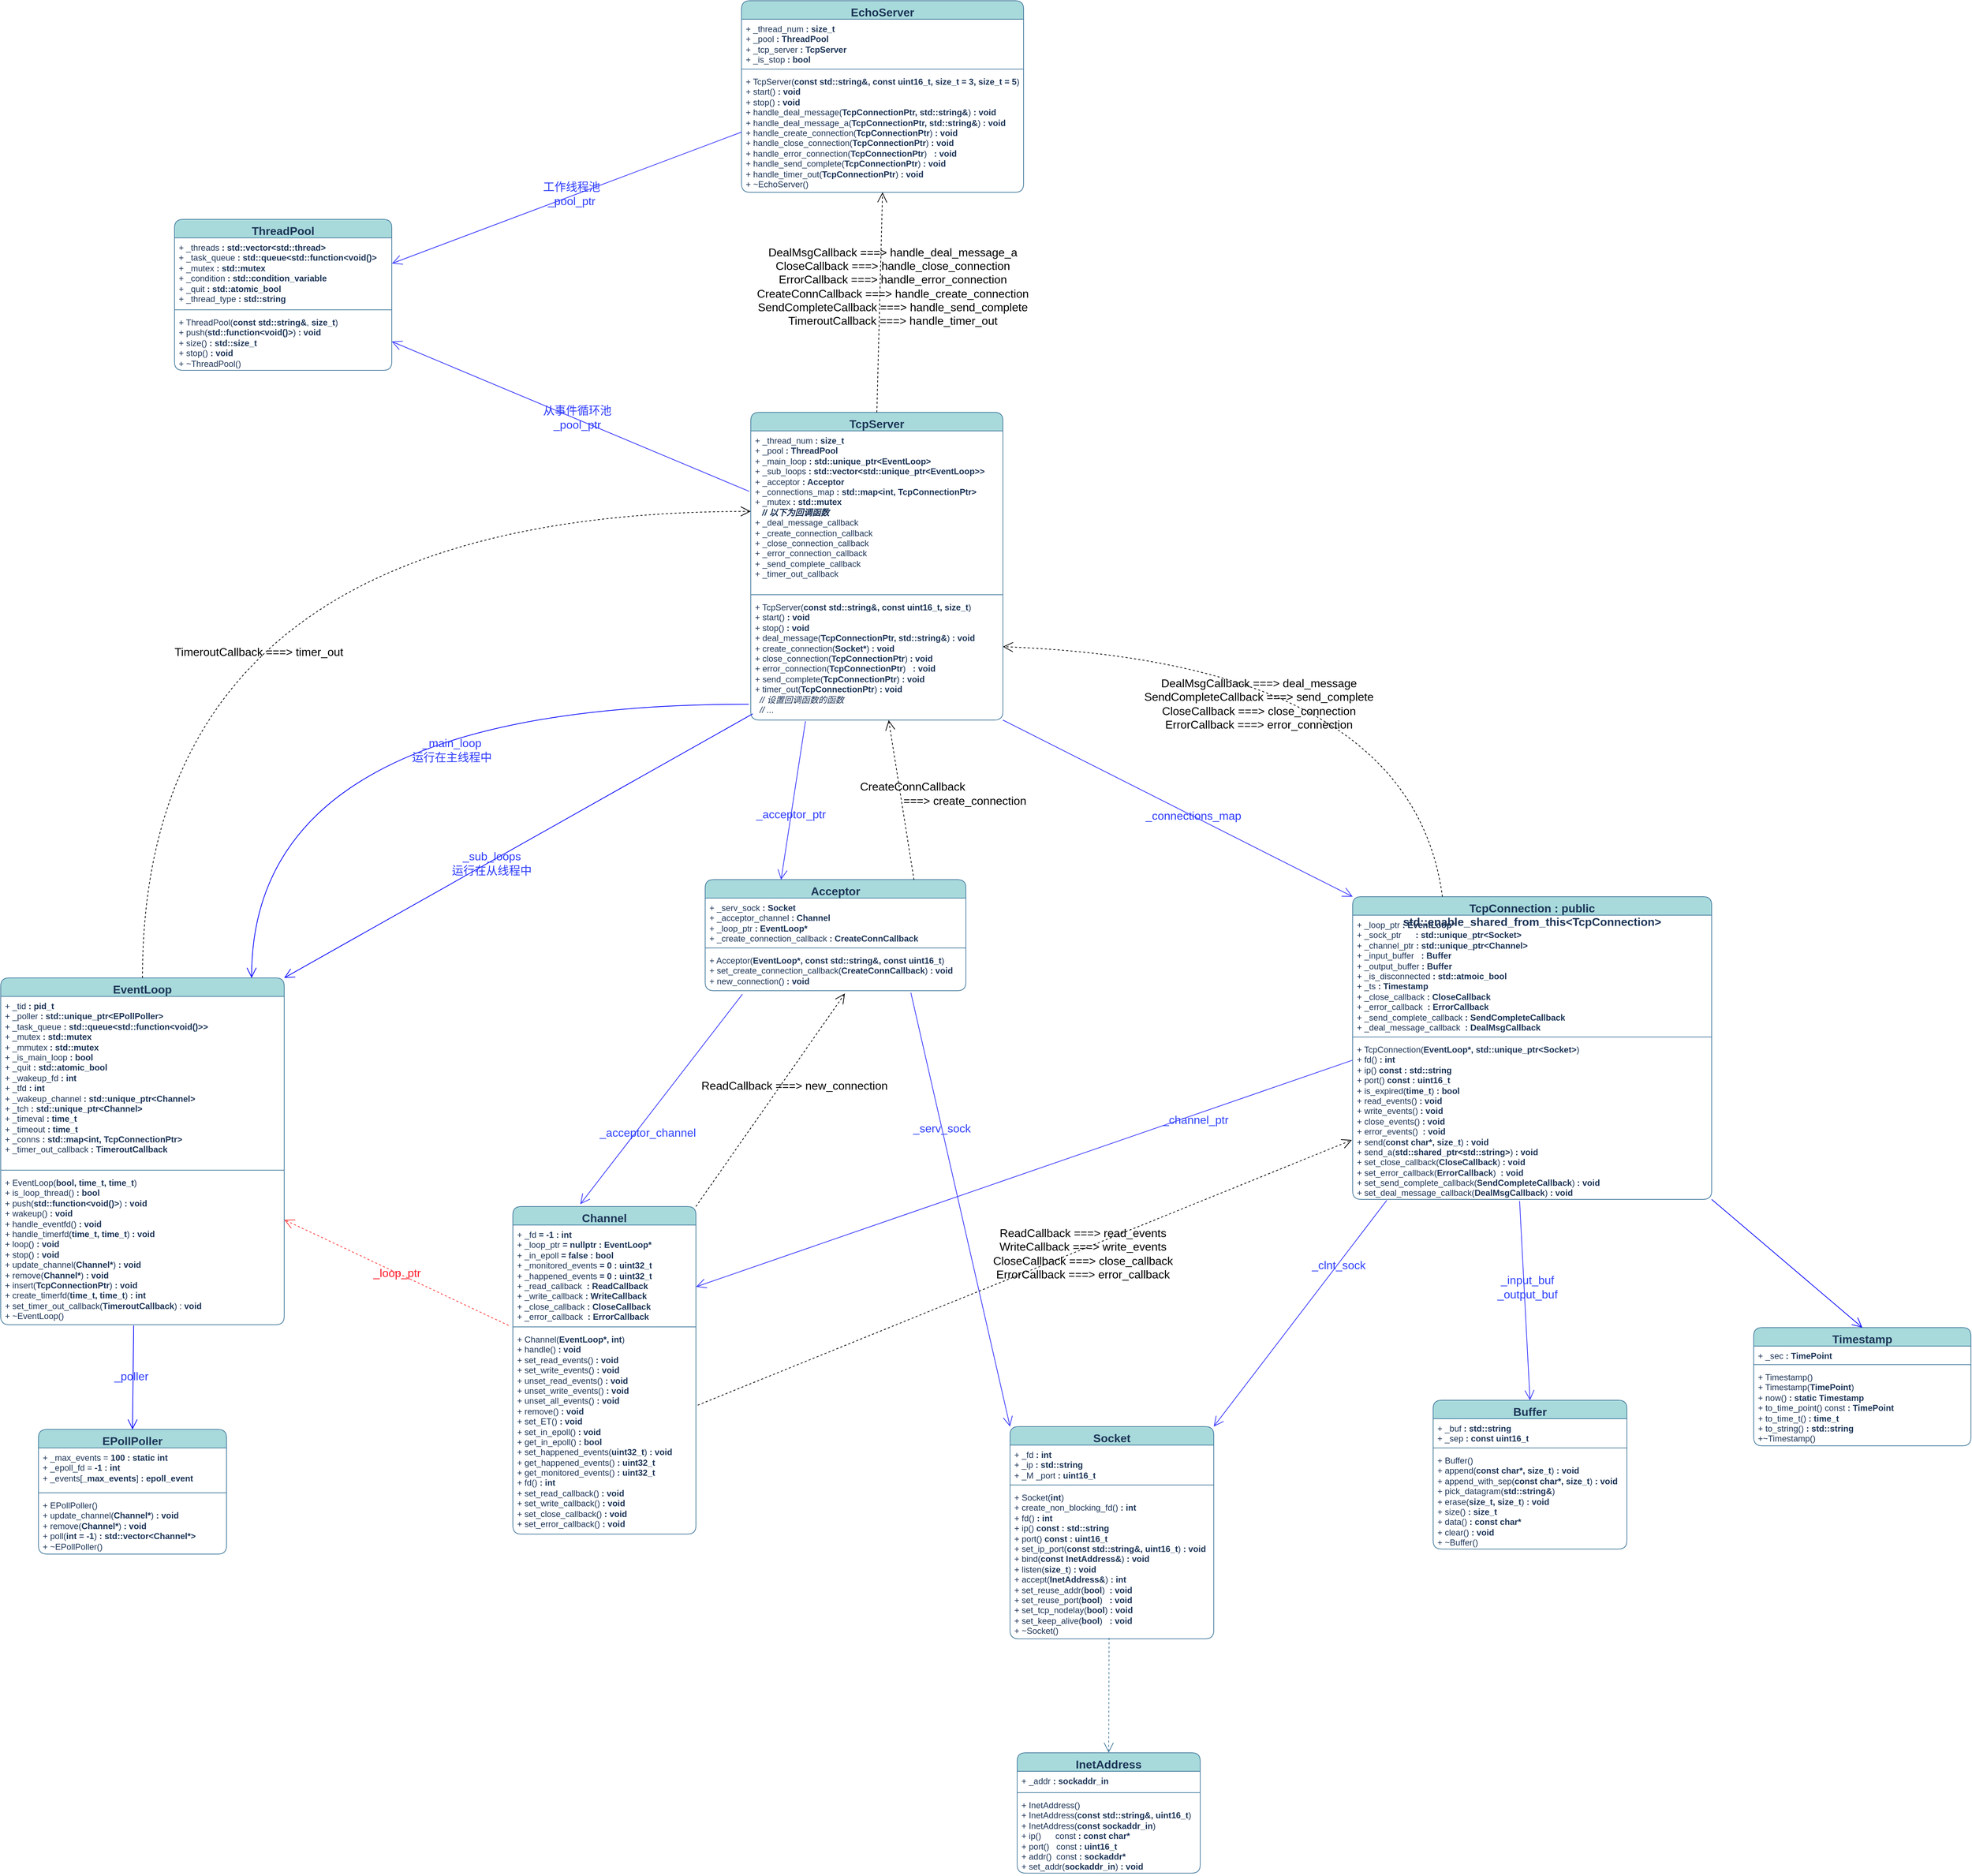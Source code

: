 <mxfile pages="2">
    <diagram id="C5RBs43oDa-KdzZeNtuy" name="Page-1">
        <mxGraphModel dx="2223" dy="1793" grid="0" gridSize="10" guides="1" tooltips="1" connect="1" arrows="1" fold="1" page="0" pageScale="1" pageWidth="827" pageHeight="1169" math="0" shadow="0">
            <root>
                <mxCell id="WIyWlLk6GJQsqaUBKTNV-0"/>
                <mxCell id="WIyWlLk6GJQsqaUBKTNV-1" parent="WIyWlLk6GJQsqaUBKTNV-0"/>
                <mxCell id="ScEM5b-qIewyd8NSvEI_-39" value="&lt;font style=&quot;font-size: 16px;&quot;&gt;Socket&lt;/font&gt;" style="swimlane;fontStyle=1;align=center;verticalAlign=top;childLayout=stackLayout;horizontal=1;startSize=26;horizontalStack=0;resizeParent=1;resizeParentMax=0;resizeLast=0;collapsible=1;marginBottom=0;whiteSpace=wrap;html=1;rounded=1;labelBackgroundColor=none;fillColor=#A8DADC;strokeColor=#457B9D;fontColor=#1D3557;" parent="WIyWlLk6GJQsqaUBKTNV-1" vertex="1">
                    <mxGeometry x="-96" y="540" width="286" height="298" as="geometry"/>
                </mxCell>
                <mxCell id="ScEM5b-qIewyd8NSvEI_-40" value="+ _fd &lt;b&gt;: int&lt;/b&gt;&lt;div&gt;+ _ip &lt;b&gt;: std::string&lt;/b&gt;&lt;/div&gt;&lt;div&gt;+ _M _port &lt;b&gt;: uint16_t&lt;/b&gt;&lt;/div&gt;" style="text;strokeColor=none;fillColor=none;align=left;verticalAlign=top;spacingLeft=4;spacingRight=4;overflow=hidden;rotatable=0;points=[[0,0.5],[1,0.5]];portConstraint=eastwest;whiteSpace=wrap;html=1;labelBackgroundColor=none;fontColor=#1D3557;rounded=1;" parent="ScEM5b-qIewyd8NSvEI_-39" vertex="1">
                    <mxGeometry y="26" width="286" height="52" as="geometry"/>
                </mxCell>
                <mxCell id="ScEM5b-qIewyd8NSvEI_-41" value="" style="line;strokeWidth=1;fillColor=none;align=left;verticalAlign=middle;spacingTop=-1;spacingLeft=3;spacingRight=3;rotatable=0;labelPosition=right;points=[];portConstraint=eastwest;strokeColor=#457B9D;rounded=1;labelBackgroundColor=none;fontColor=#1D3557;" parent="ScEM5b-qIewyd8NSvEI_-39" vertex="1">
                    <mxGeometry y="78" width="286" height="8" as="geometry"/>
                </mxCell>
                <mxCell id="ScEM5b-qIewyd8NSvEI_-42" value="+ Socket(&lt;b&gt;int&lt;/b&gt;)&lt;div&gt;+ create_non_blocking_fd() &lt;b&gt;: int&lt;/b&gt;&lt;br&gt;&lt;div&gt;+ fd() &lt;b&gt;: int&lt;/b&gt;&lt;/div&gt;&lt;div&gt;+ ip() &lt;b&gt;const&lt;/b&gt; &lt;b&gt;: std::string&lt;/b&gt;&lt;/div&gt;&lt;div&gt;+ port() &lt;b&gt;const&lt;/b&gt; &lt;b&gt;: uint16_t&lt;/b&gt;&lt;/div&gt;&lt;div&gt;+ set_ip_port(&lt;b&gt;const std::string&amp;amp;, uint16_t&lt;/b&gt;) &lt;b&gt;: void&lt;/b&gt;&lt;/div&gt;&lt;div&gt;+ bind(&lt;b&gt;const InetAddress&amp;amp;&lt;/b&gt;) &lt;b&gt;: void&lt;/b&gt;&lt;/div&gt;&lt;div&gt;+ listen(&lt;b&gt;size_t&lt;/b&gt;) &lt;b&gt;: void&lt;/b&gt;&lt;/div&gt;&lt;div&gt;+ accept(&lt;b&gt;InetAddress&amp;amp;&lt;/b&gt;) &lt;b&gt;: int&lt;/b&gt;&lt;/div&gt;&lt;div&gt;+ set_reuse_addr(&lt;b&gt;bool&lt;/b&gt;)&amp;nbsp; &lt;b&gt;: void&lt;/b&gt;&lt;/div&gt;&lt;div&gt;+ set_reuse_port(&lt;b&gt;bool&lt;/b&gt;)&amp;nbsp; &amp;nbsp;&lt;b&gt;: void&lt;/b&gt;&lt;/div&gt;&lt;div&gt;+ set_tcp_nodelay(&lt;b&gt;bool&lt;/b&gt;) &lt;b&gt;: void&lt;/b&gt;&lt;/div&gt;&lt;div&gt;+ set_keep_alive(&lt;b&gt;bool&lt;/b&gt;)&amp;nbsp; &amp;nbsp;&lt;b&gt;: void&lt;/b&gt;&lt;/div&gt;&lt;div&gt;+ ~Socket()&lt;b&gt;&lt;br&gt;&lt;/b&gt;&lt;/div&gt;&lt;/div&gt;" style="text;strokeColor=none;fillColor=none;align=left;verticalAlign=top;spacingLeft=4;spacingRight=4;overflow=hidden;rotatable=0;points=[[0,0.5],[1,0.5]];portConstraint=eastwest;whiteSpace=wrap;html=1;labelBackgroundColor=none;fontColor=#1D3557;rounded=1;" parent="ScEM5b-qIewyd8NSvEI_-39" vertex="1">
                    <mxGeometry y="86" width="286" height="212" as="geometry"/>
                </mxCell>
                <mxCell id="ScEM5b-qIewyd8NSvEI_-47" value="&lt;font style=&quot;font-size: 16px;&quot;&gt;Channel&lt;/font&gt;" style="swimlane;fontStyle=1;align=center;verticalAlign=top;childLayout=stackLayout;horizontal=1;startSize=26;horizontalStack=0;resizeParent=1;resizeParentMax=0;resizeLast=0;collapsible=1;marginBottom=0;whiteSpace=wrap;html=1;rounded=1;labelBackgroundColor=none;fillColor=#A8DADC;strokeColor=#457B9D;fontColor=#1D3557;" parent="WIyWlLk6GJQsqaUBKTNV-1" vertex="1">
                    <mxGeometry x="-794" y="231" width="257" height="460" as="geometry">
                        <mxRectangle x="-317" y="236" width="95" height="31" as="alternateBounds"/>
                    </mxGeometry>
                </mxCell>
                <mxCell id="ScEM5b-qIewyd8NSvEI_-48" value="+ _fd &lt;b&gt;= -1&lt;/b&gt; &lt;b&gt;: int&lt;/b&gt;&lt;div&gt;+ _loop_ptr&amp;nbsp;&lt;b&gt;= nullptr&lt;/b&gt; &lt;b&gt;: EventLoop*&lt;/b&gt;&lt;/div&gt;&lt;div&gt;+ _in_epoll &lt;b&gt;= false&lt;/b&gt; &lt;b&gt;: bool&lt;/b&gt;&lt;/div&gt;&lt;div&gt;+ _monitored_events &lt;b&gt;= 0&lt;/b&gt; &lt;b&gt;: uint32_t&lt;/b&gt;&lt;/div&gt;&lt;div&gt;+ _happened_events &lt;b&gt;= 0&lt;/b&gt; &lt;b&gt;: uint32_t&lt;/b&gt;&lt;/div&gt;&lt;div&gt;+ _read_callback&amp;nbsp;&amp;nbsp;&lt;b&gt;: ReadCallback&lt;/b&gt;&lt;/div&gt;&lt;div&gt;+ _write_callback &lt;b&gt;: WriteCallback&lt;/b&gt;&lt;/div&gt;&lt;div&gt;+ _close_callback&amp;nbsp;&lt;b&gt;: CloseCallback&lt;/b&gt;&lt;b&gt;&lt;br&gt;&lt;/b&gt;&lt;/div&gt;&lt;div&gt;+ _error_callback&amp;nbsp;&amp;nbsp;&lt;b&gt;: ErrorCallback&lt;/b&gt;&lt;b&gt;&lt;br&gt;&lt;/b&gt;&lt;/div&gt;" style="text;strokeColor=none;fillColor=none;align=left;verticalAlign=top;spacingLeft=4;spacingRight=4;overflow=hidden;rotatable=0;points=[[0,0.5],[1,0.5]];portConstraint=eastwest;whiteSpace=wrap;html=1;labelBackgroundColor=none;fontColor=#1D3557;rounded=1;direction=west;" parent="ScEM5b-qIewyd8NSvEI_-47" vertex="1">
                    <mxGeometry y="26" width="257" height="139" as="geometry"/>
                </mxCell>
                <mxCell id="ScEM5b-qIewyd8NSvEI_-49" value="" style="line;strokeWidth=1;fillColor=none;align=left;verticalAlign=middle;spacingTop=-1;spacingLeft=3;spacingRight=3;rotatable=0;labelPosition=right;points=[];portConstraint=eastwest;strokeColor=#457B9D;rounded=1;labelBackgroundColor=none;fontColor=#1D3557;" parent="ScEM5b-qIewyd8NSvEI_-47" vertex="1">
                    <mxGeometry y="165" width="257" height="8" as="geometry"/>
                </mxCell>
                <mxCell id="ScEM5b-qIewyd8NSvEI_-50" value="+ Channel(&lt;b&gt;EventLoop*, int&lt;/b&gt;)&lt;div&gt;+ handle()&amp;nbsp;&lt;b&gt;: void&lt;/b&gt;&lt;div&gt;&lt;div&gt;+ set_read_events()&amp;nbsp;&lt;b&gt;: void&lt;/b&gt;&lt;b&gt;&lt;br&gt;&lt;/b&gt;&lt;/div&gt;&lt;div&gt;+ set_write_events()&amp;nbsp;&lt;b&gt;: void&lt;/b&gt;&lt;br&gt;&lt;/div&gt;&lt;div&gt;+ unset_read_events()&amp;nbsp;&lt;b&gt;: void&lt;/b&gt;&lt;b&gt;&lt;br&gt;&lt;/b&gt;&lt;/div&gt;&lt;div&gt;+ unset_write_events()&amp;nbsp;&lt;b&gt;: void&lt;/b&gt;&lt;/div&gt;&lt;/div&gt;&lt;div&gt;+ unset_all_events() &lt;b&gt;: void&lt;/b&gt;&lt;/div&gt;&lt;div&gt;+ remove() &lt;b&gt;: void&lt;/b&gt;&lt;/div&gt;&lt;div&gt;&lt;div&gt;+ set_ET()&amp;nbsp;&lt;b&gt;: void&lt;/b&gt;&lt;/div&gt;&lt;/div&gt;&lt;div&gt;+ set_in_epoll()&amp;nbsp;&lt;b&gt;: void&lt;/b&gt;&lt;br&gt;&lt;/div&gt;&lt;div&gt;+ get_in_epoll() &lt;b&gt;: bool&lt;/b&gt;&lt;/div&gt;&lt;div&gt;+ set_happened_events(&lt;b&gt;uint32_t&lt;/b&gt;)&amp;nbsp;&lt;b&gt;: void&lt;/b&gt;&lt;br&gt;&lt;/div&gt;&lt;div&gt;+ get_happened_events() &lt;b&gt;: uint32_t&lt;/b&gt;&lt;/div&gt;&lt;div&gt;+ get_monitored_events() &lt;b&gt;: uint32_t&lt;/b&gt;&lt;/div&gt;&lt;div&gt;+ fd()&amp;nbsp;&lt;b&gt;: int&lt;/b&gt;&lt;br&gt;&lt;/div&gt;&lt;div&gt;+ set_read_callback()&amp;nbsp;&lt;b&gt;: void&lt;/b&gt;&lt;b&gt;&lt;br&gt;&lt;/b&gt;&lt;/div&gt;&lt;div&gt;+ set_write_callback()&amp;nbsp;&lt;b&gt;: void&lt;/b&gt;&lt;b&gt;&lt;br&gt;&lt;/b&gt;&lt;/div&gt;&lt;div&gt;+ set_close_callback()&amp;nbsp;&lt;b&gt;: void&lt;/b&gt;&lt;b&gt;&lt;br&gt;&lt;/b&gt;&lt;/div&gt;&lt;div&gt;+ set_error_callback()&amp;nbsp;&lt;b&gt;: void&lt;/b&gt;&lt;b&gt;&lt;br&gt;&lt;/b&gt;&lt;/div&gt;&lt;div&gt;&lt;b&gt;&lt;br&gt;&lt;/b&gt;&lt;/div&gt;&lt;/div&gt;" style="text;strokeColor=none;fillColor=none;align=left;verticalAlign=top;spacingLeft=4;spacingRight=4;overflow=hidden;rotatable=0;points=[[0,0.5],[1,0.5]];portConstraint=eastwest;whiteSpace=wrap;html=1;labelBackgroundColor=none;fontColor=#1D3557;rounded=1;" parent="ScEM5b-qIewyd8NSvEI_-47" vertex="1">
                    <mxGeometry y="173" width="257" height="287" as="geometry"/>
                </mxCell>
                <mxCell id="ScEM5b-qIewyd8NSvEI_-51" value="&lt;font style=&quot;font-size: 16px;&quot;&gt;EventLoop&lt;/font&gt;" style="swimlane;fontStyle=1;align=center;verticalAlign=top;childLayout=stackLayout;horizontal=1;startSize=26;horizontalStack=0;resizeParent=1;resizeParentMax=0;resizeLast=0;collapsible=1;marginBottom=0;whiteSpace=wrap;html=1;rounded=1;labelBackgroundColor=none;fillColor=#A8DADC;strokeColor=#457B9D;fontColor=#1D3557;" parent="WIyWlLk6GJQsqaUBKTNV-1" vertex="1">
                    <mxGeometry x="-1513" y="-90" width="398" height="487" as="geometry"/>
                </mxCell>
                <mxCell id="ScEM5b-qIewyd8NSvEI_-52" value="&lt;div&gt;+ _tid &lt;b&gt;: pid_t&lt;/b&gt;&lt;/div&gt;+ _poller&amp;nbsp;&lt;b&gt;: std::unique_ptr&amp;lt;EPollPoller&amp;gt;&lt;/b&gt;&lt;div&gt;+ _task_queue &lt;b&gt;: std::queue&amp;lt;std::function&amp;lt;void()&amp;gt;&amp;gt;&lt;/b&gt;&lt;/div&gt;&lt;div&gt;+ _mutex &lt;b&gt;: std::mutex&lt;/b&gt;&lt;/div&gt;&lt;div&gt;+ _mmutex &lt;b&gt;: std::mutex&lt;/b&gt;&lt;/div&gt;&lt;div&gt;+ _is_main_loop &lt;b&gt;: bool&lt;/b&gt;&lt;/div&gt;&lt;div&gt;+ _quit &lt;b&gt;: std::atomic_bool&lt;/b&gt;&lt;/div&gt;&lt;div&gt;+ _wakeup_fd &lt;b&gt;: int&lt;/b&gt;&lt;/div&gt;&lt;div&gt;+ _tfd &lt;b&gt;: int&lt;/b&gt;&lt;/div&gt;&lt;div&gt;+ _wakeup_channel&amp;nbsp;&lt;b&gt;: std::unique_ptr&amp;lt;Channel&amp;gt;&lt;/b&gt;&lt;/div&gt;&lt;div&gt;+ _tch&amp;nbsp;&lt;b&gt;: std::unique_ptr&amp;lt;Channel&amp;gt;&lt;/b&gt;&lt;/div&gt;&lt;div&gt;+ _timeval &lt;b&gt;: time_t&lt;/b&gt;&lt;/div&gt;&lt;div&gt;+ _timeout &lt;b&gt;: time_t&lt;/b&gt;&lt;/div&gt;&lt;div&gt;+ _conns &lt;b&gt;: std::map&amp;lt;int, TcpConnectionPtr&amp;gt;&lt;/b&gt;&lt;br&gt;&lt;div&gt;&lt;span style=&quot;background-color: transparent;&quot;&gt;+ _timer_out_callback &lt;/span&gt;&lt;b style=&quot;background-color: transparent;&quot;&gt;: TimeroutCallback&amp;nbsp;&lt;/b&gt;&lt;br&gt;&lt;/div&gt;&lt;/div&gt;" style="text;strokeColor=none;fillColor=none;align=left;verticalAlign=top;spacingLeft=4;spacingRight=4;overflow=hidden;rotatable=0;points=[[0,0.5],[1,0.5]];portConstraint=eastwest;whiteSpace=wrap;html=1;labelBackgroundColor=none;fontColor=#1D3557;rounded=1;" parent="ScEM5b-qIewyd8NSvEI_-51" vertex="1">
                    <mxGeometry y="26" width="398" height="240" as="geometry"/>
                </mxCell>
                <mxCell id="ScEM5b-qIewyd8NSvEI_-53" value="" style="line;strokeWidth=1;fillColor=none;align=left;verticalAlign=middle;spacingTop=-1;spacingLeft=3;spacingRight=3;rotatable=0;labelPosition=right;points=[];portConstraint=eastwest;strokeColor=#457B9D;rounded=1;labelBackgroundColor=none;fontColor=#1D3557;" parent="ScEM5b-qIewyd8NSvEI_-51" vertex="1">
                    <mxGeometry y="266" width="398" height="8" as="geometry"/>
                </mxCell>
                <mxCell id="ScEM5b-qIewyd8NSvEI_-54" value="+ EventLoop(&lt;b&gt;bool, time_t, time_t&lt;/b&gt;)&lt;div&gt;+ is_loop_thread() &lt;b&gt;: bool&lt;/b&gt;&lt;br&gt;&lt;div&gt;+ push(&lt;b&gt;std::function&amp;lt;void()&amp;gt;&lt;/b&gt;) &lt;b&gt;: void&lt;/b&gt;&lt;/div&gt;&lt;div&gt;+ wakeup() &lt;b&gt;: void&lt;/b&gt;&lt;/div&gt;&lt;div&gt;+ handle_eventfd() &lt;b&gt;: void&lt;/b&gt;&lt;/div&gt;&lt;div&gt;+ handle_timerfd(&lt;b&gt;time_t, time_t&lt;/b&gt;)&amp;nbsp;&lt;b&gt;: void&lt;/b&gt;&lt;b&gt;&lt;br&gt;&lt;/b&gt;&lt;/div&gt;&lt;div&gt;+ loop() &lt;b&gt;: void&lt;/b&gt;&lt;/div&gt;&lt;div&gt;+ stop() &lt;b&gt;: void&lt;/b&gt;&lt;/div&gt;&lt;div&gt;+ update_channel(&lt;b&gt;Channel*&lt;/b&gt;) &lt;b&gt;: void&lt;/b&gt;&lt;/div&gt;&lt;div&gt;+ remove(&lt;b&gt;Channel*&lt;/b&gt;) &lt;b&gt;: void&lt;/b&gt;&lt;/div&gt;&lt;div&gt;+ insert(&lt;b&gt;TcpConnectionPtr&lt;/b&gt;) &lt;b&gt;: void&lt;/b&gt;&lt;/div&gt;&lt;div&gt;+ create_timerfd(&lt;b&gt;time_t, time_t&lt;/b&gt;) &lt;b&gt;: int&lt;/b&gt;&lt;/div&gt;&lt;div&gt;&lt;span style=&quot;background-color: initial;&quot;&gt;+ set_timer_out_callback(&lt;b&gt;TimeroutCallback&lt;/b&gt;) : &lt;b&gt;void&lt;/b&gt;&lt;/span&gt;&lt;/div&gt;&lt;div&gt;+ ~EventLoop()&lt;b&gt;&lt;br&gt;&lt;/b&gt;&lt;/div&gt;&lt;/div&gt;" style="text;strokeColor=none;fillColor=none;align=left;verticalAlign=top;spacingLeft=4;spacingRight=4;overflow=hidden;rotatable=0;points=[[0,0.5],[1,0.5]];portConstraint=eastwest;whiteSpace=wrap;html=1;labelBackgroundColor=none;fontColor=#1D3557;rounded=1;" parent="ScEM5b-qIewyd8NSvEI_-51" vertex="1">
                    <mxGeometry y="274" width="398" height="213" as="geometry"/>
                </mxCell>
                <mxCell id="ScEM5b-qIewyd8NSvEI_-55" value="&lt;font style=&quot;font-size: 16px;&quot;&gt;TcpServer&lt;/font&gt;" style="swimlane;fontStyle=1;align=center;verticalAlign=top;childLayout=stackLayout;horizontal=1;startSize=26;horizontalStack=0;resizeParent=1;resizeParentMax=0;resizeLast=0;collapsible=1;marginBottom=0;whiteSpace=wrap;html=1;rounded=1;labelBackgroundColor=none;fillColor=#A8DADC;strokeColor=#457B9D;fontColor=#1D3557;" parent="WIyWlLk6GJQsqaUBKTNV-1" vertex="1">
                    <mxGeometry x="-460" y="-884" width="354" height="432" as="geometry"/>
                </mxCell>
                <mxCell id="ScEM5b-qIewyd8NSvEI_-56" value="&lt;div&gt;&lt;div&gt;+ _thread_num&amp;nbsp;&lt;b&gt;: size_t&lt;/b&gt;&lt;br&gt;&lt;/div&gt;&lt;div&gt;+ _pool&amp;nbsp;&lt;b&gt;: ThreadPool&lt;/b&gt;&lt;/div&gt;&lt;/div&gt;&lt;div&gt;&lt;span style=&quot;background-color: initial;&quot;&gt;+ _main_loop &lt;/span&gt;&lt;b style=&quot;background-color: initial;&quot;&gt;: std::unique_ptr&amp;lt;EventLoop&amp;gt;&lt;/b&gt;&lt;br&gt;&lt;/div&gt;&lt;div&gt;+ _sub_loops &lt;b&gt;: std::vector&amp;lt;&lt;span style=&quot;background-color: initial;&quot;&gt;std::unique_ptr&amp;lt;EventLoop&amp;gt;&lt;/span&gt;&lt;span style=&quot;background-color: initial;&quot;&gt;&amp;gt;&lt;/span&gt;&lt;/b&gt;&lt;/div&gt;&lt;div&gt;&lt;div&gt;+ _acceptor&amp;nbsp;&lt;b&gt;: Acceptor&lt;/b&gt;&lt;/div&gt;&lt;div&gt;+ _connections_map &lt;b&gt;: std::map&amp;lt;int, TcpConnectionPtr&amp;gt;&lt;/b&gt;&lt;/div&gt;&lt;div&gt;+ _mutex &lt;b&gt;: std::mutex&lt;/b&gt;&lt;/div&gt;&lt;div&gt;&lt;i&gt;&amp;nbsp; &lt;b&gt;&amp;nbsp;// 以下为回调函数&lt;/b&gt;&lt;/i&gt;&lt;/div&gt;&lt;div&gt;+ _deal_message_callback&amp;nbsp;&lt;/div&gt;&lt;div&gt;+ _create_connection_callback&lt;/div&gt;&lt;div&gt;+ _close_connection_callback&lt;/div&gt;&lt;div&gt;+ _error_connection_callback&lt;/div&gt;&lt;div&gt;+ _send_complete_callback&lt;/div&gt;&lt;div&gt;&lt;span style=&quot;background-color: transparent;&quot;&gt;+ _timer_out_callback&lt;/span&gt;&lt;br&gt;&lt;/div&gt;&lt;/div&gt;" style="text;strokeColor=none;fillColor=none;align=left;verticalAlign=top;spacingLeft=4;spacingRight=4;overflow=hidden;rotatable=0;points=[[0,0.5],[1,0.5]];portConstraint=eastwest;whiteSpace=wrap;html=1;labelBackgroundColor=none;fontColor=#1D3557;rounded=1;" parent="ScEM5b-qIewyd8NSvEI_-55" vertex="1">
                    <mxGeometry y="26" width="354" height="226" as="geometry"/>
                </mxCell>
                <mxCell id="ScEM5b-qIewyd8NSvEI_-57" value="" style="line;strokeWidth=1;fillColor=none;align=left;verticalAlign=middle;spacingTop=-1;spacingLeft=3;spacingRight=3;rotatable=0;labelPosition=right;points=[];portConstraint=eastwest;strokeColor=#457B9D;rounded=1;labelBackgroundColor=none;fontColor=#1D3557;" parent="ScEM5b-qIewyd8NSvEI_-55" vertex="1">
                    <mxGeometry y="252" width="354" height="8" as="geometry"/>
                </mxCell>
                <mxCell id="ScEM5b-qIewyd8NSvEI_-58" value="+ TcpServer(&lt;b&gt;const std::string&amp;amp;, const uint16_t, size_t&lt;/b&gt;)&lt;div&gt;&lt;div&gt;+ start() &lt;b&gt;: void&lt;/b&gt;&lt;/div&gt;&lt;/div&gt;&lt;div&gt;+ stop() &lt;b&gt;: void&lt;/b&gt;&lt;/div&gt;&lt;div&gt;+ deal_message(&lt;b&gt;TcpConnectionPtr, std::string&amp;amp;&lt;/b&gt;) &lt;b&gt;: void&lt;/b&gt;&lt;/div&gt;&lt;div&gt;+ create_connection(&lt;b&gt;Socket*&lt;/b&gt;) &lt;b&gt;: void&lt;/b&gt;&lt;/div&gt;&lt;div&gt;+ close_connection(&lt;b&gt;TcpConnectionPtr&lt;/b&gt;) &lt;b&gt;: void&lt;/b&gt;&lt;/div&gt;&lt;div&gt;+ error_connection(&lt;b&gt;TcpConnectionPtr&lt;/b&gt;)&amp;nbsp; &amp;nbsp;&lt;b&gt;: void&lt;/b&gt;&lt;br&gt;&lt;/div&gt;&lt;div&gt;+ send_complete(&lt;b&gt;TcpConnectionPtr&lt;/b&gt;) &lt;b&gt;: void&lt;/b&gt;&lt;/div&gt;&lt;div&gt;+ timer_out(&lt;b&gt;TcpConnectionPtr&lt;/b&gt;) &lt;b&gt;: void&lt;/b&gt;&lt;/div&gt;&lt;div&gt;&lt;i&gt;&lt;b&gt;&amp;nbsp; &lt;/b&gt;//&lt;b&gt; &lt;/b&gt;设置回调函数的函数&lt;/i&gt;&lt;/div&gt;&lt;div&gt;&lt;i&gt;&amp;nbsp; // ...&lt;/i&gt;&lt;/div&gt;" style="text;strokeColor=none;fillColor=none;align=left;verticalAlign=top;spacingLeft=4;spacingRight=4;overflow=hidden;rotatable=0;points=[[0,0.5],[1,0.5]];portConstraint=eastwest;whiteSpace=wrap;html=1;labelBackgroundColor=none;fontColor=#1D3557;rounded=1;" parent="ScEM5b-qIewyd8NSvEI_-55" vertex="1">
                    <mxGeometry y="260" width="354" height="172" as="geometry"/>
                </mxCell>
                <mxCell id="PwY4mQOAbN8EN_ysJ5uq-1" value="&lt;font style=&quot;font-size: 16px;&quot;&gt;EPollPoller&lt;/font&gt;" style="swimlane;fontStyle=1;align=center;verticalAlign=top;childLayout=stackLayout;horizontal=1;startSize=26;horizontalStack=0;resizeParent=1;resizeParentMax=0;resizeLast=0;collapsible=1;marginBottom=0;whiteSpace=wrap;html=1;labelBackgroundColor=none;fillColor=#A8DADC;strokeColor=#457B9D;fontColor=#1D3557;rounded=1;" parent="WIyWlLk6GJQsqaUBKTNV-1" vertex="1">
                    <mxGeometry x="-1460" y="544" width="264" height="175" as="geometry"/>
                </mxCell>
                <mxCell id="PwY4mQOAbN8EN_ysJ5uq-2" value="+ _max_events = &lt;b&gt;100&lt;/b&gt; &lt;b&gt;:&lt;/b&gt; &lt;b&gt;static int&lt;/b&gt;&lt;div&gt;+ _epoll_fd = &lt;b&gt;-1 : int&lt;/b&gt;&lt;/div&gt;&lt;div&gt;+ _events[&lt;b&gt;_max_events&lt;/b&gt;] &lt;b&gt;:&lt;/b&gt; &lt;b&gt;epoll_event&lt;/b&gt;&lt;/div&gt;" style="text;strokeColor=none;fillColor=none;align=left;verticalAlign=top;spacingLeft=4;spacingRight=4;overflow=hidden;rotatable=0;points=[[0,0.5],[1,0.5]];portConstraint=eastwest;whiteSpace=wrap;html=1;labelBackgroundColor=none;fontColor=#1D3557;rounded=1;" parent="PwY4mQOAbN8EN_ysJ5uq-1" vertex="1">
                    <mxGeometry y="26" width="264" height="59" as="geometry"/>
                </mxCell>
                <mxCell id="PwY4mQOAbN8EN_ysJ5uq-3" value="" style="line;strokeWidth=1;fillColor=none;align=left;verticalAlign=middle;spacingTop=-1;spacingLeft=3;spacingRight=3;rotatable=0;labelPosition=right;points=[];portConstraint=eastwest;strokeColor=#457B9D;labelBackgroundColor=none;fontColor=#1D3557;rounded=1;" parent="PwY4mQOAbN8EN_ysJ5uq-1" vertex="1">
                    <mxGeometry y="85" width="264" height="8" as="geometry"/>
                </mxCell>
                <mxCell id="PwY4mQOAbN8EN_ysJ5uq-4" value="+ EPollPoller()&lt;div&gt;+ update_channel(&lt;b&gt;Channel*&lt;/b&gt;) &lt;b&gt;:&lt;/b&gt; &lt;b&gt;void&lt;/b&gt;&lt;/div&gt;&lt;div&gt;+ remove(&lt;b&gt;Channel*&lt;/b&gt;) &lt;b&gt;: void&lt;/b&gt;&lt;/div&gt;&lt;div&gt;+ poll(&lt;b&gt;int = -1&lt;/b&gt;) &lt;b&gt;:&lt;/b&gt; &lt;b&gt;std::vector&amp;lt;Channel*&amp;gt;&lt;/b&gt;&lt;/div&gt;&lt;div&gt;+ ~EPollPoller()&lt;b&gt;&lt;br&gt;&lt;/b&gt;&lt;/div&gt;" style="text;strokeColor=none;fillColor=none;align=left;verticalAlign=top;spacingLeft=4;spacingRight=4;overflow=hidden;rotatable=0;points=[[0,0.5],[1,0.5]];portConstraint=eastwest;whiteSpace=wrap;html=1;labelBackgroundColor=none;fontColor=#1D3557;rounded=1;" parent="PwY4mQOAbN8EN_ysJ5uq-1" vertex="1">
                    <mxGeometry y="93" width="264" height="82" as="geometry"/>
                </mxCell>
                <mxCell id="ScEM5b-qIewyd8NSvEI_-109" value="&lt;font style=&quot;font-size: 16px;&quot;&gt;InetAddress&lt;/font&gt;" style="swimlane;fontStyle=1;align=center;verticalAlign=top;childLayout=stackLayout;horizontal=1;startSize=26;horizontalStack=0;resizeParent=1;resizeParentMax=0;resizeLast=0;collapsible=1;marginBottom=0;whiteSpace=wrap;html=1;rounded=1;labelBackgroundColor=none;fillColor=#A8DADC;strokeColor=#457B9D;fontColor=#1D3557;" parent="WIyWlLk6GJQsqaUBKTNV-1" vertex="1">
                    <mxGeometry x="-86" y="998" width="257" height="169" as="geometry"/>
                </mxCell>
                <mxCell id="ScEM5b-qIewyd8NSvEI_-110" value="+ _addr &lt;b&gt;: sockaddr_in&lt;/b&gt;" style="text;strokeColor=none;fillColor=none;align=left;verticalAlign=top;spacingLeft=4;spacingRight=4;overflow=hidden;rotatable=0;points=[[0,0.5],[1,0.5]];portConstraint=eastwest;whiteSpace=wrap;html=1;labelBackgroundColor=none;fontColor=#1D3557;rounded=1;" parent="ScEM5b-qIewyd8NSvEI_-109" vertex="1">
                    <mxGeometry y="26" width="257" height="26" as="geometry"/>
                </mxCell>
                <mxCell id="ScEM5b-qIewyd8NSvEI_-111" value="" style="line;strokeWidth=1;fillColor=none;align=left;verticalAlign=middle;spacingTop=-1;spacingLeft=3;spacingRight=3;rotatable=0;labelPosition=right;points=[];portConstraint=eastwest;strokeColor=#457B9D;rounded=1;labelBackgroundColor=none;fontColor=#1D3557;" parent="ScEM5b-qIewyd8NSvEI_-109" vertex="1">
                    <mxGeometry y="52" width="257" height="8" as="geometry"/>
                </mxCell>
                <mxCell id="ScEM5b-qIewyd8NSvEI_-112" value="&lt;div&gt;+ InetAddress()&lt;/div&gt;+ InetAddress(&lt;b&gt;const std::string&amp;amp;,&lt;/b&gt; &lt;b&gt;uint16_t&lt;/b&gt;)&lt;div&gt;+ InetAddress(&lt;b&gt;const sockaddr_in&lt;/b&gt;)&lt;/div&gt;&lt;div&gt;+ ip()&amp;nbsp; &amp;nbsp; &amp;nbsp; const &lt;b&gt;:&lt;/b&gt; &lt;b&gt;const char*&lt;/b&gt;&lt;/div&gt;&lt;div&gt;+ port()&amp;nbsp; &amp;nbsp;const &lt;b&gt;:&lt;/b&gt; &lt;b&gt;uint16_t&lt;/b&gt;&lt;/div&gt;&lt;div&gt;+ addr()&amp;nbsp; const &lt;b&gt;: sockaddr*&lt;/b&gt;&lt;/div&gt;&lt;div&gt;+ set_addr(&lt;b&gt;sockaddr_in&lt;/b&gt;) &lt;b&gt;: void&lt;/b&gt;&lt;/div&gt;" style="text;strokeColor=none;fillColor=none;align=left;verticalAlign=top;spacingLeft=4;spacingRight=4;overflow=hidden;rotatable=0;points=[[0,0.5],[1,0.5]];portConstraint=eastwest;whiteSpace=wrap;html=1;labelBackgroundColor=none;fontColor=#1D3557;rounded=1;" parent="ScEM5b-qIewyd8NSvEI_-109" vertex="1">
                    <mxGeometry y="60" width="257" height="109" as="geometry"/>
                </mxCell>
                <mxCell id="PwY4mQOAbN8EN_ysJ5uq-55" value="" style="endArrow=open;endSize=12;dashed=1;html=1;rounded=1;exitX=0.486;exitY=0.994;exitDx=0;exitDy=0;entryX=0.5;entryY=0;entryDx=0;entryDy=0;labelBackgroundColor=none;strokeColor=#457B9D;fontColor=default;exitPerimeter=0;" parent="WIyWlLk6GJQsqaUBKTNV-1" source="ScEM5b-qIewyd8NSvEI_-42" target="ScEM5b-qIewyd8NSvEI_-109" edge="1">
                    <mxGeometry x="-0.007" width="160" relative="1" as="geometry">
                        <mxPoint x="371" y="407" as="sourcePoint"/>
                        <mxPoint x="531" y="407" as="targetPoint"/>
                        <mxPoint as="offset"/>
                    </mxGeometry>
                </mxCell>
                <mxCell id="PwY4mQOAbN8EN_ysJ5uq-74" value="" style="endArrow=open;endFill=1;endSize=12;html=1;rounded=1;entryX=0.885;entryY=0;entryDx=0;entryDy=0;labelBackgroundColor=none;strokeColor=#0000FF;fontColor=default;entryPerimeter=0;edgeStyle=orthogonalEdgeStyle;curved=1;exitX=-0.008;exitY=0.871;exitDx=0;exitDy=0;exitPerimeter=0;" parent="WIyWlLk6GJQsqaUBKTNV-1" source="ScEM5b-qIewyd8NSvEI_-58" target="ScEM5b-qIewyd8NSvEI_-51" edge="1">
                    <mxGeometry width="160" relative="1" as="geometry">
                        <mxPoint x="-463" y="-611" as="sourcePoint"/>
                        <mxPoint x="-136" y="-39" as="targetPoint"/>
                    </mxGeometry>
                </mxCell>
                <mxCell id="PwY4mQOAbN8EN_ysJ5uq-76" value="&lt;font color=&quot;#2f3dfa&quot; style=&quot;font-size: 16px;&quot;&gt;_main_loop&lt;/font&gt;&lt;div&gt;&lt;font color=&quot;#2f3dfa&quot; style=&quot;font-size: 16px;&quot;&gt;运行在主线程中&lt;/font&gt;&lt;/div&gt;" style="edgeLabel;html=1;align=center;verticalAlign=middle;resizable=0;points=[];labelBackgroundColor=none;fontColor=#1D3557;rounded=1;" parent="PwY4mQOAbN8EN_ysJ5uq-74" vertex="1" connectable="0">
                    <mxGeometry x="-0.031" y="-3" relative="1" as="geometry">
                        <mxPoint x="107" y="67" as="offset"/>
                    </mxGeometry>
                </mxCell>
                <mxCell id="PwY4mQOAbN8EN_ysJ5uq-88" value="&lt;font style=&quot;font-size: 16px;&quot;&gt;TcpConnection : public std::enable_shared_from_this&amp;lt;TcpConnection&amp;gt;&lt;/font&gt;" style="swimlane;fontStyle=1;align=center;verticalAlign=top;childLayout=stackLayout;horizontal=1;startSize=26;horizontalStack=0;resizeParent=1;resizeParentMax=0;resizeLast=0;collapsible=1;marginBottom=0;whiteSpace=wrap;html=1;labelBackgroundColor=none;fillColor=#A8DADC;strokeColor=#457B9D;fontColor=#1D3557;rounded=1;" parent="WIyWlLk6GJQsqaUBKTNV-1" vertex="1">
                    <mxGeometry x="385" y="-204" width="504" height="425" as="geometry">
                        <mxRectangle x="215" y="-199" width="486" height="31" as="alternateBounds"/>
                    </mxGeometry>
                </mxCell>
                <mxCell id="PwY4mQOAbN8EN_ysJ5uq-89" value="&lt;div&gt;+ _loop_ptr&amp;nbsp;&lt;b&gt;: EventLoop*&lt;/b&gt;&lt;br&gt;&lt;/div&gt;+ _sock_ptr&amp;nbsp; &amp;nbsp; &amp;nbsp;&amp;nbsp;&lt;b&gt;: std::unique_ptr&amp;lt;Socket&amp;gt;&lt;/b&gt;&lt;div&gt;+ _channel_ptr&amp;nbsp;&lt;b&gt;:&amp;nbsp;&lt;/b&gt;&lt;b style=&quot;background-color: initial;&quot;&gt;std::unique_ptr&amp;lt;Channel&amp;gt;&lt;/b&gt;&lt;/div&gt;&lt;div&gt;&lt;div&gt;+ _input_buffer&amp;nbsp; &amp;nbsp;&lt;b&gt;: Buffer&lt;/b&gt;&lt;/div&gt;&lt;div&gt;+ _output_buffer&amp;nbsp;&lt;b&gt;: Buffer&lt;/b&gt;&lt;/div&gt;&lt;/div&gt;&lt;div&gt;+ _is_disconnected &lt;b&gt;: std::atmoic_bool&lt;/b&gt;&lt;/div&gt;&lt;div&gt;+ _ts &lt;b&gt;: Timestamp&lt;/b&gt;&lt;/div&gt;&lt;div&gt;&lt;span style=&quot;color: rgba(0, 0, 0, 0); font-family: monospace; font-size: 0px; text-wrap: nowrap;&quot;&gt;+%3CmxGraphModel%3E%3Croot%3E%3CmxCell%20id%3D%220%22%2F%3E%3CmxCell%20id%3D%221%22%20parent%3D%220%22%2F%3E%3CmxCell%20id%3D%222%22%20value%3D%22%22%20style%3D%22endArrow%3Dopen%3BendFill%3D1%3BendSize%3D12%3Bhtml%3D1%3Brounded%3D1%3BentryX%3D0.5%3BentryY%3D0%3BentryDx%3D0%3BentryDy%3D0%3BlabelBackgroundColor%3Dnone%3BstrokeColor%3D%233333FF%3BfontColor%3Ddefault%3B%22%20edge%3D%221%22%20parent%3D%221%22%3E%3CmxGeometry%20width%3D%22160%22%20relative%3D%221%22%20as%3D%22geometry%22%3E%3CmxPoint%20x%3D%22-263%22%20y%3D%22-85%22%20as%3D%22sourcePoint%22%2F%3E%3CmxPoint%20x%3D%22-326%22%20y%3D%22239%22%20as%3D%22targetPoint%22%2F%3E%3C%2FmxGeometry%3E%3C%2FmxCell%3E%3CmxCell%20id%3D%223%22%20value%3D%22%26lt%3Bspan%20style%3D%26quot%3Bfont-size%3A%2016px%3B%26quot%3B%26gt%3B%26lt%3Bfont%20color%3D%26quot%3B%232f43fa%26quot%3B%26gt%3B_acceptor_channel_ptr%26lt%3B%2Ffont%26gt%3B%26lt%3B%2Fspan%26gt%3B%22%20style%3D%22edgeLabel%3Bhtml%3D1%3Balign%3Dcenter%3BverticalAlign%3Dmiddle%3Bresizable%3D0%3Bpoints%3D%5B%5D%3BlabelBackgroundColor%3Dnone%3BfontColor%3D%231D3557%3Brounded%3D1%3B%22%20vertex%3D%221%22%20connectable%3D%220%22%20parent%3D%222%22%3E%3CmxGeometry%20x%3D%22-0.113%22%20y%3D%22-1%22%20relative%3D%221%22%20as%3D%22geometry%22%3E%3CmxPoint%20x%3D%22-26%22%20y%3D%22-26%22%20as%3D%22offset%22%2F%3E%3C%2FmxGeometry%3E%3C%2FmxCell%3E%3C%2Froot%3E%3C%2FmxGraphModel%&lt;/span&gt;&lt;span style=&quot;background-color: initial;&quot;&gt;+ _close_callback &lt;/span&gt;&lt;b style=&quot;background-color: initial;&quot;&gt;: CloseCallback&lt;/b&gt;&lt;/div&gt;&lt;div&gt;&lt;span style=&quot;background-color: initial;&quot;&gt;+ _error_callback&amp;nbsp;&amp;nbsp;&lt;b&gt;: ErrorCallback&lt;/b&gt;&lt;/span&gt;&lt;/div&gt;&lt;div&gt;+ _send_complete_callback &lt;b&gt;: SendCompleteCallback&lt;/b&gt;&lt;/div&gt;&lt;div&gt;+ _deal_message_callback&amp;nbsp;&amp;nbsp;&lt;b&gt;: DealMsgCallback&lt;/b&gt;&lt;/div&gt;" style="text;align=left;verticalAlign=top;spacingLeft=4;spacingRight=4;overflow=hidden;rotatable=0;points=[[0,0.5],[1,0.5]];portConstraint=eastwest;whiteSpace=wrap;html=1;labelBackgroundColor=none;fontColor=#1D3557;rounded=1;" parent="PwY4mQOAbN8EN_ysJ5uq-88" vertex="1">
                    <mxGeometry y="26" width="504" height="167" as="geometry"/>
                </mxCell>
                <mxCell id="PwY4mQOAbN8EN_ysJ5uq-90" value="" style="line;strokeWidth=1;align=left;verticalAlign=middle;spacingTop=-1;spacingLeft=3;spacingRight=3;rotatable=0;labelPosition=right;points=[];portConstraint=eastwest;labelBackgroundColor=none;fillColor=#A8DADC;strokeColor=#457B9D;fontColor=#1D3557;rounded=1;" parent="PwY4mQOAbN8EN_ysJ5uq-88" vertex="1">
                    <mxGeometry y="193" width="504" height="8" as="geometry"/>
                </mxCell>
                <mxCell id="PwY4mQOAbN8EN_ysJ5uq-91" value="+ TcpConnection(&lt;b&gt;EventLoop*,&amp;nbsp;&lt;/b&gt;&lt;b&gt;std::unique_ptr&amp;lt;Socket&amp;gt;&lt;/b&gt;)&lt;div&gt;&lt;div&gt;+ fd()&amp;nbsp;&lt;b&gt;: int&lt;/b&gt;&lt;/div&gt;&lt;div&gt;+ ip()&amp;nbsp;&lt;b&gt;const&lt;/b&gt;&amp;nbsp;&lt;b&gt;: std::string&lt;/b&gt;&lt;/div&gt;&lt;div&gt;+ port()&amp;nbsp;&lt;b&gt;const&lt;/b&gt;&amp;nbsp;&lt;b&gt;: uint16_t&lt;/b&gt;&lt;/div&gt;&lt;/div&gt;&lt;div&gt;+ is_expired(&lt;b&gt;time_t&lt;/b&gt;) &lt;b&gt;: bool&lt;/b&gt;&lt;/div&gt;&lt;div&gt;+ read_events() &lt;b&gt;: void&lt;/b&gt;&lt;/div&gt;&lt;div&gt;+ write_events()&amp;nbsp;&lt;b&gt;: void&lt;/b&gt;&lt;b&gt;&lt;br&gt;&lt;/b&gt;&lt;/div&gt;&lt;div&gt;&lt;div&gt;+ close_events()&amp;nbsp;&lt;b&gt;: void&lt;/b&gt;&lt;/div&gt;&lt;div&gt;+ error_events()&amp;nbsp;&amp;nbsp;&lt;b&gt;: void&lt;/b&gt;&lt;/div&gt;&lt;/div&gt;&lt;div&gt;+ send(&lt;b&gt;const char*, size_t&lt;/b&gt;) &lt;b&gt;: void&lt;/b&gt;&lt;/div&gt;&lt;div&gt;+ send_a(&lt;b&gt;std::shared_ptr&amp;lt;std::string&amp;gt;&lt;/b&gt;)&amp;nbsp;&lt;b&gt;: void&lt;/b&gt;&lt;/div&gt;&lt;div&gt;&lt;div&gt;+ set_close_callback(&lt;b&gt;CloseCallback&lt;/b&gt;)&amp;nbsp;&lt;b&gt;: void&lt;/b&gt;&lt;/div&gt;&lt;div&gt;+ set_error_callback(&lt;b&gt;ErrorCallback&lt;/b&gt;)&lt;span style=&quot;background-color: initial;&quot;&gt;&amp;nbsp;&lt;/span&gt;&lt;span style=&quot;background-color: initial;&quot;&gt;&amp;nbsp;&lt;/span&gt;&lt;b style=&quot;background-color: initial;&quot;&gt;: void&lt;/b&gt;&lt;/div&gt;&lt;/div&gt;&lt;div&gt;+ set_send_complete_callback(&lt;b&gt;SendCompleteCallback&lt;/b&gt;) &lt;b&gt;: void&lt;/b&gt;&lt;/div&gt;&lt;div&gt;&lt;span style=&quot;background-color: initial;&quot;&gt;+ set_deal_message_callback(&lt;b&gt;DealMsgCallback&lt;/b&gt;&lt;/span&gt;&lt;span style=&quot;background-color: initial;&quot;&gt;) &lt;/span&gt;&lt;b style=&quot;background-color: initial;&quot;&gt;: void&lt;/b&gt;&lt;/div&gt;" style="text;align=left;verticalAlign=top;spacingLeft=4;spacingRight=4;overflow=hidden;rotatable=0;points=[[0,0.5],[1,0.5]];portConstraint=eastwest;whiteSpace=wrap;html=1;labelBackgroundColor=none;fontColor=#1D3557;rounded=1;" parent="PwY4mQOAbN8EN_ysJ5uq-88" vertex="1">
                    <mxGeometry y="201" width="504" height="224" as="geometry"/>
                </mxCell>
                <mxCell id="PwY4mQOAbN8EN_ysJ5uq-92" value="&lt;span style=&quot;font-size: 16px;&quot;&gt;Acceptor&lt;/span&gt;" style="swimlane;fontStyle=1;align=center;verticalAlign=top;childLayout=stackLayout;horizontal=1;startSize=26;horizontalStack=0;resizeParent=1;resizeParentMax=0;resizeLast=0;collapsible=1;marginBottom=0;whiteSpace=wrap;html=1;labelBackgroundColor=none;fillColor=#A8DADC;strokeColor=#457B9D;fontColor=#1D3557;rounded=1;" parent="WIyWlLk6GJQsqaUBKTNV-1" vertex="1">
                    <mxGeometry x="-524" y="-228" width="366" height="156" as="geometry">
                        <mxRectangle x="-487" y="-226" width="98" height="31" as="alternateBounds"/>
                    </mxGeometry>
                </mxCell>
                <mxCell id="PwY4mQOAbN8EN_ysJ5uq-93" value="+ _serv_sock&amp;nbsp;&lt;b&gt;: Socket&lt;/b&gt;&lt;div&gt;+ _acceptor_channel&amp;nbsp;&lt;b&gt;: Channel&lt;/b&gt;&lt;/div&gt;&lt;div&gt;+ _loop_ptr &lt;b&gt;: EventLoop*&lt;/b&gt;&lt;/div&gt;&lt;div&gt;+ _create_connection_callback &lt;b&gt;: CreateConnCallback&lt;/b&gt;&lt;/div&gt;" style="text;align=left;verticalAlign=top;spacingLeft=4;spacingRight=4;overflow=hidden;rotatable=0;points=[[0,0.5],[1,0.5]];portConstraint=eastwest;whiteSpace=wrap;html=1;labelBackgroundColor=none;fontColor=#1D3557;rounded=1;" parent="PwY4mQOAbN8EN_ysJ5uq-92" vertex="1">
                    <mxGeometry y="26" width="366" height="66" as="geometry"/>
                </mxCell>
                <mxCell id="PwY4mQOAbN8EN_ysJ5uq-94" value="" style="line;strokeWidth=1;align=left;verticalAlign=middle;spacingTop=-1;spacingLeft=3;spacingRight=3;rotatable=0;labelPosition=right;points=[];portConstraint=eastwest;labelBackgroundColor=none;fillColor=#A8DADC;strokeColor=#457B9D;fontColor=#1D3557;rounded=1;" parent="PwY4mQOAbN8EN_ysJ5uq-92" vertex="1">
                    <mxGeometry y="92" width="366" height="8" as="geometry"/>
                </mxCell>
                <mxCell id="PwY4mQOAbN8EN_ysJ5uq-95" value="+ Acceptor(&lt;b&gt;EventLoop*, const std::string&amp;amp;, const uint16_t&lt;/b&gt;)&lt;div&gt;+ set_create_connection_callback(&lt;b&gt;CreateConnCallback&lt;/b&gt;) &lt;b&gt;: void&lt;/b&gt;&lt;/div&gt;&lt;div&gt;+ new_connection()&amp;nbsp;&lt;b&gt;: void&lt;/b&gt;&lt;/div&gt;" style="text;align=left;verticalAlign=top;spacingLeft=4;spacingRight=4;overflow=hidden;rotatable=0;points=[[0,0.5],[1,0.5]];portConstraint=eastwest;whiteSpace=wrap;html=1;labelBackgroundColor=none;fontColor=#1D3557;rounded=1;" parent="PwY4mQOAbN8EN_ysJ5uq-92" vertex="1">
                    <mxGeometry y="100" width="366" height="56" as="geometry"/>
                </mxCell>
                <mxCell id="xwlX-yKeC2V1Jrrw4Oq4-5" value="" style="endArrow=open;endFill=1;endSize=12;html=1;rounded=1;labelBackgroundColor=none;strokeColor=#3333FF;fontColor=default;entryX=0;entryY=0;entryDx=0;entryDy=0;exitX=0.789;exitY=1.051;exitDx=0;exitDy=0;exitPerimeter=0;" parent="WIyWlLk6GJQsqaUBKTNV-1" source="PwY4mQOAbN8EN_ysJ5uq-95" target="ScEM5b-qIewyd8NSvEI_-39" edge="1">
                    <mxGeometry width="160" relative="1" as="geometry">
                        <mxPoint x="-46" y="-68" as="sourcePoint"/>
                        <mxPoint x="587" y="-480" as="targetPoint"/>
                    </mxGeometry>
                </mxCell>
                <mxCell id="xwlX-yKeC2V1Jrrw4Oq4-6" value="&lt;font color=&quot;#2f40fa&quot; style=&quot;font-size: 16px;&quot;&gt;_serv_sock&lt;/font&gt;" style="edgeLabel;html=1;align=center;verticalAlign=middle;resizable=0;points=[];labelBackgroundColor=none;fontColor=#1D3557;rounded=1;" parent="xwlX-yKeC2V1Jrrw4Oq4-5" vertex="1" connectable="0">
                    <mxGeometry x="-0.113" y="-1" relative="1" as="geometry">
                        <mxPoint x="-18" y="-80" as="offset"/>
                    </mxGeometry>
                </mxCell>
                <mxCell id="xwlX-yKeC2V1Jrrw4Oq4-7" value="" style="endArrow=open;endFill=1;endSize=12;html=1;rounded=1;entryX=0.368;entryY=-0.007;entryDx=0;entryDy=0;labelBackgroundColor=none;strokeColor=#3333FF;fontColor=default;exitX=0.143;exitY=1.087;exitDx=0;exitDy=0;exitPerimeter=0;entryPerimeter=0;" parent="WIyWlLk6GJQsqaUBKTNV-1" source="PwY4mQOAbN8EN_ysJ5uq-95" target="ScEM5b-qIewyd8NSvEI_-47" edge="1">
                    <mxGeometry width="160" relative="1" as="geometry">
                        <mxPoint x="-262" y="-45" as="sourcePoint"/>
                        <mxPoint x="259" y="-14" as="targetPoint"/>
                    </mxGeometry>
                </mxCell>
                <mxCell id="xwlX-yKeC2V1Jrrw4Oq4-8" value="&lt;span style=&quot;font-size: 16px;&quot;&gt;&lt;font color=&quot;#2f43fa&quot;&gt;_acceptor_channel&lt;/font&gt;&lt;/span&gt;" style="edgeLabel;html=1;align=center;verticalAlign=middle;resizable=0;points=[];labelBackgroundColor=none;fontColor=#1D3557;rounded=1;" parent="xwlX-yKeC2V1Jrrw4Oq4-7" vertex="1" connectable="0">
                    <mxGeometry x="-0.113" y="-1" relative="1" as="geometry">
                        <mxPoint x="-32" y="64" as="offset"/>
                    </mxGeometry>
                </mxCell>
                <mxCell id="xwlX-yKeC2V1Jrrw4Oq4-15" value="&lt;span style=&quot;font-size: 16px;&quot;&gt;&lt;font color=&quot;#ff1c2b&quot;&gt;_loop_ptr&lt;/font&gt;&lt;/span&gt;" style="endArrow=open;endSize=12;dashed=1;html=1;rounded=1;strokeColor=#FF3333;fontColor=default;fillColor=#A8DADC;entryX=1;entryY=0.308;entryDx=0;entryDy=0;labelBackgroundColor=none;entryPerimeter=0;" parent="WIyWlLk6GJQsqaUBKTNV-1" target="ScEM5b-qIewyd8NSvEI_-54" edge="1">
                    <mxGeometry x="-0.002" width="160" relative="1" as="geometry">
                        <mxPoint x="-800" y="398" as="sourcePoint"/>
                        <mxPoint x="-81" y="-169" as="targetPoint"/>
                        <mxPoint as="offset"/>
                    </mxGeometry>
                </mxCell>
                <mxCell id="xwlX-yKeC2V1Jrrw4Oq4-18" value="" style="endArrow=open;endFill=1;endSize=12;html=1;rounded=1;entryX=0.5;entryY=0;entryDx=0;entryDy=0;labelBackgroundColor=none;strokeColor=#0000FF;fontColor=default;exitX=0.469;exitY=1.005;exitDx=0;exitDy=0;exitPerimeter=0;" parent="WIyWlLk6GJQsqaUBKTNV-1" source="ScEM5b-qIewyd8NSvEI_-54" target="PwY4mQOAbN8EN_ysJ5uq-1" edge="1">
                    <mxGeometry width="160" relative="1" as="geometry">
                        <mxPoint x="-795" y="319" as="sourcePoint"/>
                        <mxPoint x="-902" y="127" as="targetPoint"/>
                    </mxGeometry>
                </mxCell>
                <mxCell id="xwlX-yKeC2V1Jrrw4Oq4-19" value="&lt;font color=&quot;#2f3dfa&quot; style=&quot;font-size: 16px;&quot;&gt;_poller&lt;/font&gt;" style="edgeLabel;html=1;align=center;verticalAlign=middle;resizable=0;points=[];labelBackgroundColor=none;fontColor=#1D3557;rounded=1;" parent="xwlX-yKeC2V1Jrrw4Oq4-18" vertex="1" connectable="0">
                    <mxGeometry x="-0.031" y="-3" relative="1" as="geometry">
                        <mxPoint as="offset"/>
                    </mxGeometry>
                </mxCell>
                <mxCell id="IhZQNeFf7uQn2TLdMnei-0" value="" style="endArrow=open;endFill=1;endSize=12;html=1;rounded=1;exitX=0.217;exitY=1.009;exitDx=0;exitDy=0;exitPerimeter=0;entryX=0.291;entryY=0.002;entryDx=0;entryDy=0;labelBackgroundColor=none;strokeColor=#3333FF;fontColor=default;entryPerimeter=0;" parent="WIyWlLk6GJQsqaUBKTNV-1" source="ScEM5b-qIewyd8NSvEI_-58" target="PwY4mQOAbN8EN_ysJ5uq-92" edge="1">
                    <mxGeometry width="160" relative="1" as="geometry">
                        <mxPoint x="-182" y="-566" as="sourcePoint"/>
                        <mxPoint x="-179" y="-198" as="targetPoint"/>
                    </mxGeometry>
                </mxCell>
                <mxCell id="IhZQNeFf7uQn2TLdMnei-1" value="&lt;font color=&quot;#2f3dfa&quot;&gt;&lt;span style=&quot;font-size: 16px;&quot;&gt;_acceptor_ptr&lt;/span&gt;&lt;/font&gt;" style="edgeLabel;html=1;align=center;verticalAlign=middle;resizable=0;points=[];labelBackgroundColor=none;fontColor=#1D3557;rounded=1;" parent="IhZQNeFf7uQn2TLdMnei-0" vertex="1" connectable="0">
                    <mxGeometry x="-0.031" y="-3" relative="1" as="geometry">
                        <mxPoint x="-2" y="23" as="offset"/>
                    </mxGeometry>
                </mxCell>
                <mxCell id="IhZQNeFf7uQn2TLdMnei-3" value="" style="endArrow=open;endFill=1;endSize=12;html=1;rounded=1;labelBackgroundColor=none;strokeColor=#3333FF;fontColor=default;exitX=0.095;exitY=1.006;exitDx=0;exitDy=0;exitPerimeter=0;entryX=1;entryY=0;entryDx=0;entryDy=0;" parent="WIyWlLk6GJQsqaUBKTNV-1" source="PwY4mQOAbN8EN_ysJ5uq-91" target="ScEM5b-qIewyd8NSvEI_-39" edge="1">
                    <mxGeometry width="160" relative="1" as="geometry">
                        <mxPoint x="15" y="296" as="sourcePoint"/>
                        <mxPoint x="610" y="-426" as="targetPoint"/>
                    </mxGeometry>
                </mxCell>
                <mxCell id="IhZQNeFf7uQn2TLdMnei-4" value="&lt;font color=&quot;#2f40fa&quot;&gt;&lt;span style=&quot;font-size: 16px;&quot;&gt;_clnt_sock&lt;/span&gt;&lt;/font&gt;" style="edgeLabel;html=1;align=center;verticalAlign=middle;resizable=0;points=[];labelBackgroundColor=none;fontColor=#1D3557;rounded=1;" parent="IhZQNeFf7uQn2TLdMnei-3" vertex="1" connectable="0">
                    <mxGeometry x="-0.113" y="-1" relative="1" as="geometry">
                        <mxPoint x="40" y="-50" as="offset"/>
                    </mxGeometry>
                </mxCell>
                <mxCell id="IhZQNeFf7uQn2TLdMnei-5" value="" style="endArrow=open;endFill=1;endSize=12;html=1;rounded=1;labelBackgroundColor=none;strokeColor=#3333FF;fontColor=default;entryX=-0.001;entryY=0.376;entryDx=0;entryDy=0;exitX=-0.001;exitY=0.128;exitDx=0;exitDy=0;entryPerimeter=0;exitPerimeter=0;" parent="WIyWlLk6GJQsqaUBKTNV-1" source="PwY4mQOAbN8EN_ysJ5uq-91" target="ScEM5b-qIewyd8NSvEI_-48" edge="1">
                    <mxGeometry width="160" relative="1" as="geometry">
                        <mxPoint x="-92" y="-50" as="sourcePoint"/>
                        <mxPoint x="-329" y="241" as="targetPoint"/>
                    </mxGeometry>
                </mxCell>
                <mxCell id="IhZQNeFf7uQn2TLdMnei-6" value="&lt;span style=&quot;font-size: 16px;&quot;&gt;&lt;font color=&quot;#2f43fa&quot;&gt;_channel_ptr&lt;/font&gt;&lt;/span&gt;" style="edgeLabel;html=1;align=center;verticalAlign=middle;resizable=0;points=[];labelBackgroundColor=none;fontColor=#1D3557;rounded=1;" parent="IhZQNeFf7uQn2TLdMnei-5" vertex="1" connectable="0">
                    <mxGeometry x="-0.113" y="-1" relative="1" as="geometry">
                        <mxPoint x="188" y="-57" as="offset"/>
                    </mxGeometry>
                </mxCell>
                <mxCell id="Hrs3GHwTvtTVoBhWfy6d-2" value="&lt;div&gt;&lt;span style=&quot;background-color: initial; font-size: 16px;&quot;&gt;DealMsgCallback ===&amp;gt; deal_message&lt;/span&gt;&lt;br&gt;&lt;/div&gt;&lt;span style=&quot;font-size: 16px; background-color: initial;&quot;&gt;&lt;div&gt;&lt;span style=&quot;font-size: 16px; background-color: initial;&quot;&gt;SendCompleteCallback ===&amp;gt; send_complete&lt;/span&gt;&lt;/div&gt;CloseCallback ===&amp;gt; close_connection&lt;/span&gt;&lt;div&gt;&lt;span style=&quot;font-size: 16px;&quot;&gt;ErrorCallback ===&amp;gt; error_connection&lt;/span&gt;&lt;/div&gt;" style="endArrow=open;endSize=12;dashed=1;html=1;rounded=1;curved=1;entryX=1;entryY=0.401;entryDx=0;entryDy=0;labelBackgroundColor=none;strokeColor=#000000;fontColor=default;exitX=0.25;exitY=0;exitDx=0;exitDy=0;entryPerimeter=0;" parent="WIyWlLk6GJQsqaUBKTNV-1" source="PwY4mQOAbN8EN_ysJ5uq-88" target="ScEM5b-qIewyd8NSvEI_-58" edge="1">
                    <mxGeometry x="0.202" y="66" width="160" relative="1" as="geometry">
                        <mxPoint x="19" y="26" as="sourcePoint"/>
                        <mxPoint x="220" y="-203" as="targetPoint"/>
                        <mxPoint as="offset"/>
                        <Array as="points">
                            <mxPoint x="467" y="-533"/>
                        </Array>
                    </mxGeometry>
                </mxCell>
                <mxCell id="Hrs3GHwTvtTVoBhWfy6d-17" value="&lt;div&gt;&lt;span style=&quot;font-size: 16px;&quot;&gt;ReadCallback ===&amp;gt; read_events&lt;/span&gt;&lt;/div&gt;&lt;div&gt;&lt;span style=&quot;font-size: 16px;&quot;&gt;WriteCallback ===&amp;gt; write_events&lt;/span&gt;&lt;/div&gt;&lt;div&gt;&lt;span style=&quot;font-size: 16px;&quot;&gt;CloseCallback ===&amp;gt; close_callback&lt;/span&gt;&lt;/div&gt;&lt;div&gt;&lt;span style=&quot;font-size: 16px;&quot;&gt;ErrorCallback ===&amp;gt; error_callback&lt;/span&gt;&lt;/div&gt;" style="endArrow=open;endSize=12;dashed=1;html=1;rounded=1;labelBackgroundColor=none;strokeColor=#000000;fontColor=default;exitX=1.01;exitY=0.369;exitDx=0;exitDy=0;entryX=-0.002;entryY=0.628;entryDx=0;entryDy=0;entryPerimeter=0;exitPerimeter=0;" parent="WIyWlLk6GJQsqaUBKTNV-1" source="ScEM5b-qIewyd8NSvEI_-50" target="PwY4mQOAbN8EN_ysJ5uq-91" edge="1">
                    <mxGeometry x="0.172" y="-7" width="160" relative="1" as="geometry">
                        <mxPoint x="448" y="777" as="sourcePoint"/>
                        <mxPoint x="-246" y="374" as="targetPoint"/>
                        <mxPoint y="-1" as="offset"/>
                    </mxGeometry>
                </mxCell>
                <mxCell id="Hrs3GHwTvtTVoBhWfy6d-21" value="&lt;span style=&quot;font-size: 16px;&quot;&gt;ReadCallback ===&amp;gt; new_connection&lt;/span&gt;" style="endArrow=open;endSize=12;dashed=1;html=1;rounded=1;labelBackgroundColor=none;strokeColor=#000000;fontColor=default;exitX=1;exitY=0;exitDx=0;exitDy=0;entryX=0.536;entryY=1.07;entryDx=0;entryDy=0;entryPerimeter=0;" parent="WIyWlLk6GJQsqaUBKTNV-1" source="ScEM5b-qIewyd8NSvEI_-47" target="PwY4mQOAbN8EN_ysJ5uq-95" edge="1">
                    <mxGeometry x="0.197" y="-15" width="160" relative="1" as="geometry">
                        <mxPoint x="185" y="407" as="sourcePoint"/>
                        <mxPoint x="188" y="549" as="targetPoint"/>
                        <mxPoint as="offset"/>
                    </mxGeometry>
                </mxCell>
                <mxCell id="Hrs3GHwTvtTVoBhWfy6d-22" value="&lt;span style=&quot;font-size: 16px;&quot;&gt;CreateConnCallback&amp;nbsp;&lt;/span&gt;&lt;div&gt;&lt;span style=&quot;font-size: 16px;&quot;&gt;&lt;span style=&quot;white-space: pre;&quot;&gt;&#x9;&lt;/span&gt;&lt;span style=&quot;white-space: pre;&quot;&gt;&#x9;&lt;/span&gt;&lt;span style=&quot;white-space: pre;&quot;&gt;&#x9;&lt;/span&gt;&lt;span style=&quot;white-space: pre;&quot;&gt;&#x9;&lt;/span&gt;===&amp;gt; create_connection&lt;/span&gt;&lt;/div&gt;" style="endArrow=open;endSize=12;dashed=1;html=1;rounded=1;labelBackgroundColor=none;strokeColor=#000000;fontColor=default;entryX=0.547;entryY=1.001;entryDx=0;entryDy=0;entryPerimeter=0;exitX=0.801;exitY=0.003;exitDx=0;exitDy=0;exitPerimeter=0;" parent="WIyWlLk6GJQsqaUBKTNV-1" source="PwY4mQOAbN8EN_ysJ5uq-92" target="ScEM5b-qIewyd8NSvEI_-58" edge="1">
                    <mxGeometry x="0.053" y="-19" width="160" relative="1" as="geometry">
                        <mxPoint x="-367" y="-218" as="sourcePoint"/>
                        <mxPoint x="-572" y="-401" as="targetPoint"/>
                        <mxPoint as="offset"/>
                    </mxGeometry>
                </mxCell>
                <mxCell id="RqW2lvJsaa445LLZfvRD-0" value="&lt;font style=&quot;font-size: 16px;&quot;&gt;Buffer&lt;/font&gt;" style="swimlane;fontStyle=1;align=center;verticalAlign=top;childLayout=stackLayout;horizontal=1;startSize=26;horizontalStack=0;resizeParent=1;resizeParentMax=0;resizeLast=0;collapsible=1;marginBottom=0;whiteSpace=wrap;html=1;labelBackgroundColor=none;fillColor=#A8DADC;strokeColor=#457B9D;fontColor=#1D3557;rounded=1;" parent="WIyWlLk6GJQsqaUBKTNV-1" vertex="1">
                    <mxGeometry x="498" y="503" width="272" height="209" as="geometry"/>
                </mxCell>
                <mxCell id="RqW2lvJsaa445LLZfvRD-1" value="+ _buf &lt;b&gt;: std::string&lt;/b&gt;&lt;div&gt;+ _sep &lt;b&gt;: const uint16_t&lt;/b&gt;&lt;/div&gt;" style="text;strokeColor=none;fillColor=none;align=left;verticalAlign=top;spacingLeft=4;spacingRight=4;overflow=hidden;rotatable=0;points=[[0,0.5],[1,0.5]];portConstraint=eastwest;whiteSpace=wrap;html=1;labelBackgroundColor=none;fontColor=#1D3557;rounded=1;" parent="RqW2lvJsaa445LLZfvRD-0" vertex="1">
                    <mxGeometry y="26" width="272" height="37" as="geometry"/>
                </mxCell>
                <mxCell id="RqW2lvJsaa445LLZfvRD-2" value="" style="line;strokeWidth=1;fillColor=none;align=left;verticalAlign=middle;spacingTop=-1;spacingLeft=3;spacingRight=3;rotatable=0;labelPosition=right;points=[];portConstraint=eastwest;strokeColor=#457B9D;labelBackgroundColor=none;fontColor=#1D3557;rounded=1;" parent="RqW2lvJsaa445LLZfvRD-0" vertex="1">
                    <mxGeometry y="63" width="272" height="8" as="geometry"/>
                </mxCell>
                <mxCell id="RqW2lvJsaa445LLZfvRD-3" value="+ Buffer()&lt;div&gt;&lt;span style=&quot;background-color: initial;&quot;&gt;+ append(&lt;b&gt;const char*, size_t&lt;/b&gt;) &lt;b&gt;: void&lt;/b&gt;&lt;/span&gt;&lt;/div&gt;&lt;div&gt;+ append_with_sep&lt;span style=&quot;background-color: initial;&quot;&gt;(&lt;/span&gt;&lt;b style=&quot;background-color: initial;&quot;&gt;const char*, size_t&lt;/b&gt;&lt;span style=&quot;background-color: initial;&quot;&gt;)&amp;nbsp;&lt;/span&gt;&lt;b style=&quot;background-color: initial;&quot;&gt;: void&lt;/b&gt;&lt;/div&gt;&lt;div&gt;+ pick_datagram(&lt;b&gt;std::string&amp;amp;&lt;/b&gt;)&lt;/div&gt;&lt;div&gt;&lt;span style=&quot;background-color: initial;&quot;&gt;+ erase(&lt;b&gt;size_t, size_t&lt;/b&gt;) &lt;b&gt;: void&lt;/b&gt;&lt;/span&gt;&lt;/div&gt;&lt;div&gt;&lt;span style=&quot;background-color: initial;&quot;&gt;+ size() &lt;b&gt;: size_t&lt;/b&gt;&lt;/span&gt;&lt;/div&gt;&lt;div&gt;+ data() &lt;b&gt;: const char*&lt;/b&gt;&lt;/div&gt;&lt;div&gt;+ clear() &lt;b&gt;: void&lt;/b&gt;&lt;/div&gt;&lt;div&gt;+ ~Buffer()&lt;b&gt;&lt;br&gt;&lt;/b&gt;&lt;/div&gt;" style="text;strokeColor=none;fillColor=none;align=left;verticalAlign=top;spacingLeft=4;spacingRight=4;overflow=hidden;rotatable=0;points=[[0,0.5],[1,0.5]];portConstraint=eastwest;whiteSpace=wrap;html=1;labelBackgroundColor=none;fontColor=#1D3557;rounded=1;" parent="RqW2lvJsaa445LLZfvRD-0" vertex="1">
                    <mxGeometry y="71" width="272" height="138" as="geometry"/>
                </mxCell>
                <mxCell id="RqW2lvJsaa445LLZfvRD-4" value="" style="endArrow=open;endFill=1;endSize=12;html=1;rounded=1;labelBackgroundColor=none;strokeColor=#3333FF;fontColor=default;exitX=0.465;exitY=1.01;exitDx=0;exitDy=0;exitPerimeter=0;entryX=0.5;entryY=0;entryDx=0;entryDy=0;" parent="WIyWlLk6GJQsqaUBKTNV-1" source="PwY4mQOAbN8EN_ysJ5uq-91" target="RqW2lvJsaa445LLZfvRD-0" edge="1">
                    <mxGeometry width="160" relative="1" as="geometry">
                        <mxPoint x="876" y="327" as="sourcePoint"/>
                        <mxPoint x="436" y="420" as="targetPoint"/>
                    </mxGeometry>
                </mxCell>
                <mxCell id="RqW2lvJsaa445LLZfvRD-5" value="&lt;font color=&quot;#2f43fa&quot;&gt;&lt;span style=&quot;font-size: 16px;&quot;&gt;_input_buf&lt;/span&gt;&lt;/font&gt;&lt;div&gt;&lt;font color=&quot;#2f43fa&quot;&gt;&lt;span style=&quot;font-size: 16px;&quot;&gt;_output_buf&lt;/span&gt;&lt;/font&gt;&lt;/div&gt;" style="edgeLabel;html=1;align=center;verticalAlign=middle;resizable=0;points=[];labelBackgroundColor=none;fontColor=#1D3557;rounded=1;" parent="RqW2lvJsaa445LLZfvRD-4" vertex="1" connectable="0">
                    <mxGeometry x="-0.113" y="-1" relative="1" as="geometry">
                        <mxPoint x="5" y="-3" as="offset"/>
                    </mxGeometry>
                </mxCell>
                <mxCell id="5XaHVrttVQ556DCRJ7eq-4" value="&lt;font style=&quot;font-size: 16px;&quot;&gt;EchoServer&lt;/font&gt;" style="swimlane;fontStyle=1;align=center;verticalAlign=top;childLayout=stackLayout;horizontal=1;startSize=26;horizontalStack=0;resizeParent=1;resizeParentMax=0;resizeLast=0;collapsible=1;marginBottom=0;whiteSpace=wrap;html=1;rounded=1;labelBackgroundColor=none;fillColor=#A8DADC;strokeColor=#457B9D;fontColor=#1D3557;" parent="WIyWlLk6GJQsqaUBKTNV-1" vertex="1">
                    <mxGeometry x="-473" y="-1462" width="396" height="269" as="geometry"/>
                </mxCell>
                <mxCell id="5XaHVrttVQ556DCRJ7eq-5" value="&lt;div&gt;&lt;div&gt;+ _thread_num&amp;nbsp;&lt;b&gt;: size_t&lt;/b&gt;&lt;br&gt;&lt;/div&gt;&lt;div&gt;+ _pool&amp;nbsp;&lt;b&gt;: ThreadPool&lt;/b&gt;&lt;/div&gt;&lt;/div&gt;+ _tcp_server &lt;b&gt;: TcpServer&lt;/b&gt;&lt;div&gt;+ _is_stop &lt;b&gt;: bool&lt;/b&gt;&lt;/div&gt;" style="text;strokeColor=none;fillColor=none;align=left;verticalAlign=top;spacingLeft=4;spacingRight=4;overflow=hidden;rotatable=0;points=[[0,0.5],[1,0.5]];portConstraint=eastwest;whiteSpace=wrap;html=1;labelBackgroundColor=none;fontColor=#1D3557;rounded=1;" parent="5XaHVrttVQ556DCRJ7eq-4" vertex="1">
                    <mxGeometry y="26" width="396" height="66" as="geometry"/>
                </mxCell>
                <mxCell id="5XaHVrttVQ556DCRJ7eq-6" value="" style="line;strokeWidth=1;fillColor=none;align=left;verticalAlign=middle;spacingTop=-1;spacingLeft=3;spacingRight=3;rotatable=0;labelPosition=right;points=[];portConstraint=eastwest;strokeColor=#457B9D;rounded=1;labelBackgroundColor=none;fontColor=#1D3557;" parent="5XaHVrttVQ556DCRJ7eq-4" vertex="1">
                    <mxGeometry y="92" width="396" height="8" as="geometry"/>
                </mxCell>
                <mxCell id="5XaHVrttVQ556DCRJ7eq-7" value="+ TcpServer(&lt;b&gt;const std::string&amp;amp;, const uint16_t, size_t = 3, size_t = 5&lt;/b&gt;)&lt;div&gt;&lt;div&gt;+ start() &lt;b&gt;: void&lt;/b&gt;&lt;/div&gt;&lt;/div&gt;&lt;div&gt;+ stop() &lt;b&gt;: void&lt;/b&gt;&lt;/div&gt;&lt;div&gt;+ handle_deal_message(&lt;b&gt;TcpConnectionPtr, std::string&amp;amp;&lt;/b&gt;) &lt;b&gt;: void&lt;/b&gt;&lt;/div&gt;&lt;div&gt;+ handle_deal_message_a(&lt;b&gt;TcpConnectionPtr, std::string&amp;amp;&lt;/b&gt;)&amp;nbsp;&lt;b&gt;: void&lt;/b&gt;&lt;b&gt;&lt;br&gt;&lt;/b&gt;&lt;/div&gt;&lt;div&gt;+&amp;nbsp;&lt;span style=&quot;background-color: initial;&quot;&gt;handle_&lt;/span&gt;&lt;span style=&quot;background-color: initial;&quot;&gt;create_connection(&lt;b&gt;TcpConnectionPtr&lt;/b&gt;&lt;/span&gt;&lt;span style=&quot;background-color: initial;&quot;&gt;) &lt;/span&gt;&lt;b style=&quot;background-color: initial;&quot;&gt;: void&lt;/b&gt;&lt;/div&gt;&lt;div&gt;+&amp;nbsp;&lt;span style=&quot;background-color: initial;&quot;&gt;handle_&lt;/span&gt;&lt;span style=&quot;background-color: initial;&quot;&gt;close_connection(&lt;/span&gt;&lt;b style=&quot;background-color: initial;&quot;&gt;TcpConnectionPtr&lt;/b&gt;&lt;span style=&quot;background-color: initial;&quot;&gt;) &lt;/span&gt;&lt;b style=&quot;background-color: initial;&quot;&gt;: void&lt;/b&gt;&lt;/div&gt;&lt;div&gt;+&amp;nbsp;&lt;span style=&quot;background-color: initial;&quot;&gt;handle_&lt;/span&gt;&lt;span style=&quot;background-color: initial;&quot;&gt;error_connection(&lt;/span&gt;&lt;b style=&quot;background-color: initial;&quot;&gt;TcpConnectionPtr&lt;/b&gt;&lt;span style=&quot;background-color: initial;&quot;&gt;)&amp;nbsp; &amp;nbsp;&lt;/span&gt;&lt;b style=&quot;background-color: initial;&quot;&gt;: void&lt;/b&gt;&lt;/div&gt;&lt;div&gt;+&amp;nbsp;&lt;span style=&quot;background-color: initial;&quot;&gt;handle_&lt;/span&gt;&lt;span style=&quot;background-color: initial;&quot;&gt;send_complete(&lt;/span&gt;&lt;b style=&quot;background-color: initial;&quot;&gt;TcpConnectionPtr&lt;/b&gt;&lt;span style=&quot;background-color: initial;&quot;&gt;) &lt;/span&gt;&lt;b style=&quot;background-color: initial;&quot;&gt;: void&lt;/b&gt;&lt;/div&gt;&lt;div&gt;&lt;span style=&quot;background-color: initial;&quot;&gt;+ handle_timer_out(&lt;b&gt;TcpConnectionPtr&lt;/b&gt;) &lt;b&gt;: void&lt;/b&gt;&lt;/span&gt;&lt;/div&gt;&lt;div&gt;+ ~EchoServer()&lt;b&gt;&lt;br&gt;&lt;/b&gt;&lt;/div&gt;" style="text;strokeColor=none;fillColor=none;align=left;verticalAlign=top;spacingLeft=4;spacingRight=4;overflow=hidden;rotatable=0;points=[[0,0.5],[1,0.5]];portConstraint=eastwest;whiteSpace=wrap;html=1;labelBackgroundColor=none;fontColor=#1D3557;rounded=1;" parent="5XaHVrttVQ556DCRJ7eq-4" vertex="1">
                    <mxGeometry y="100" width="396" height="169" as="geometry"/>
                </mxCell>
                <mxCell id="5XaHVrttVQ556DCRJ7eq-8" value="&lt;span style=&quot;font-size: 16px;&quot;&gt;DealMsgCallback ===&amp;gt; handle_deal_message_a&lt;/span&gt;&lt;div&gt;&lt;span style=&quot;font-size: 16px;&quot;&gt;CloseCallback ===&amp;gt; handle_close_connection&lt;/span&gt;&lt;/div&gt;&lt;div&gt;&lt;span style=&quot;font-size: 16px;&quot;&gt;ErrorCallback ===&amp;gt; handle_error_connection&lt;/span&gt;&lt;/div&gt;&lt;div&gt;&lt;span style=&quot;font-size: 16px;&quot;&gt;CreateConnCallback ===&amp;gt; handle_create_connection&lt;/span&gt;&lt;/div&gt;&lt;div&gt;&lt;span style=&quot;font-size: 16px;&quot;&gt;SendCompleteCallback ===&amp;gt; handle_send_complete&lt;/span&gt;&lt;/div&gt;&lt;div&gt;&lt;span style=&quot;background-color: transparent; font-size: 16px;&quot;&gt;TimeroutCallback ===&amp;gt; handle_timer_out&lt;/span&gt;&lt;/div&gt;" style="endArrow=open;endSize=12;dashed=1;html=1;rounded=1;labelBackgroundColor=none;strokeColor=#000000;fontColor=default;exitX=0.5;exitY=0;exitDx=0;exitDy=0;entryX=0.5;entryY=1;entryDx=0;entryDy=0;" parent="WIyWlLk6GJQsqaUBKTNV-1" source="ScEM5b-qIewyd8NSvEI_-55" edge="1" target="5XaHVrttVQ556DCRJ7eq-4">
                    <mxGeometry x="0.15" y="-17" width="160" relative="1" as="geometry">
                        <mxPoint x="-238" y="-887" as="sourcePoint"/>
                        <mxPoint x="-286" y="-1180" as="targetPoint"/>
                        <mxPoint as="offset"/>
                    </mxGeometry>
                </mxCell>
                <mxCell id="fYFzdBOeQMHLgXF28eYW-0" value="&lt;span style=&quot;font-size: 16px;&quot;&gt;ThreadPool&lt;/span&gt;" style="swimlane;fontStyle=1;align=center;verticalAlign=top;childLayout=stackLayout;horizontal=1;startSize=26;horizontalStack=0;resizeParent=1;resizeParentMax=0;resizeLast=0;collapsible=1;marginBottom=0;whiteSpace=wrap;html=1;labelBackgroundColor=none;fillColor=#A8DADC;strokeColor=#457B9D;fontColor=#1D3557;rounded=1;" parent="WIyWlLk6GJQsqaUBKTNV-1" vertex="1">
                    <mxGeometry x="-1269" y="-1155" width="305" height="212" as="geometry"/>
                </mxCell>
                <mxCell id="fYFzdBOeQMHLgXF28eYW-1" value="+ _threads &lt;b&gt;: std::vector&amp;lt;std::thread&amp;gt;&lt;/b&gt;&lt;div&gt;+ _task_queue &lt;b&gt;: std::queue&amp;lt;std::function&amp;lt;void()&amp;gt;&lt;/b&gt;&lt;/div&gt;&lt;div&gt;+ _mutex &lt;b&gt;: std::mutex&lt;/b&gt;&lt;/div&gt;&lt;div&gt;+ _condition &lt;b&gt;: std::condition_variable&lt;/b&gt;&lt;/div&gt;&lt;div&gt;+ _quit &lt;b&gt;: std::atomic_bool&lt;/b&gt;&lt;/div&gt;&lt;div&gt;+ _thread_type &lt;b&gt;: std::string&lt;/b&gt;&lt;/div&gt;" style="text;strokeColor=none;fillColor=none;align=left;verticalAlign=top;spacingLeft=4;spacingRight=4;overflow=hidden;rotatable=0;points=[[0,0.5],[1,0.5]];portConstraint=eastwest;whiteSpace=wrap;html=1;labelBackgroundColor=none;fontColor=#1D3557;rounded=1;" parent="fYFzdBOeQMHLgXF28eYW-0" vertex="1">
                    <mxGeometry y="26" width="305" height="97" as="geometry"/>
                </mxCell>
                <mxCell id="fYFzdBOeQMHLgXF28eYW-2" value="" style="line;strokeWidth=1;fillColor=none;align=left;verticalAlign=middle;spacingTop=-1;spacingLeft=3;spacingRight=3;rotatable=0;labelPosition=right;points=[];portConstraint=eastwest;strokeColor=#457B9D;labelBackgroundColor=none;fontColor=#1D3557;rounded=1;" parent="fYFzdBOeQMHLgXF28eYW-0" vertex="1">
                    <mxGeometry y="123" width="305" height="8" as="geometry"/>
                </mxCell>
                <mxCell id="fYFzdBOeQMHLgXF28eYW-3" value="+ ThreadPool(&lt;b&gt;const std::string&amp;amp;&lt;/b&gt;,&amp;nbsp;&lt;b&gt;size_t&lt;/b&gt;)&lt;div&gt;+ push(&lt;b&gt;std::function&amp;lt;void()&amp;gt;&lt;/b&gt;) &lt;b&gt;: void&lt;/b&gt;&lt;/div&gt;&lt;div&gt;+ size() &lt;b&gt;: std::size_t&lt;/b&gt;&lt;/div&gt;&lt;div&gt;+ stop() &lt;b&gt;: void&lt;/b&gt;&lt;br&gt;&lt;div&gt;+ ~ThreadPool()&lt;/div&gt;&lt;/div&gt;" style="text;strokeColor=none;fillColor=none;align=left;verticalAlign=top;spacingLeft=4;spacingRight=4;overflow=hidden;rotatable=0;points=[[0,0.5],[1,0.5]];portConstraint=eastwest;whiteSpace=wrap;html=1;labelBackgroundColor=none;fontColor=#1D3557;rounded=1;" parent="fYFzdBOeQMHLgXF28eYW-0" vertex="1">
                    <mxGeometry y="131" width="305" height="81" as="geometry"/>
                </mxCell>
                <mxCell id="v9A_KqE-3aLMP5BB9n0K-0" value="" style="endArrow=open;endFill=1;endSize=12;html=1;rounded=1;exitX=-0.006;exitY=0.376;exitDx=0;exitDy=0;entryX=1;entryY=0.5;entryDx=0;entryDy=0;labelBackgroundColor=none;strokeColor=#3333FF;fontColor=default;exitPerimeter=0;" parent="WIyWlLk6GJQsqaUBKTNV-1" source="ScEM5b-qIewyd8NSvEI_-56" target="fYFzdBOeQMHLgXF28eYW-3" edge="1">
                    <mxGeometry width="160" relative="1" as="geometry">
                        <mxPoint x="-564" y="-826" as="sourcePoint"/>
                        <mxPoint x="-191" y="-699" as="targetPoint"/>
                    </mxGeometry>
                </mxCell>
                <mxCell id="v9A_KqE-3aLMP5BB9n0K-1" value="&lt;div&gt;&lt;font color=&quot;#2f3dfa&quot;&gt;&lt;span style=&quot;font-size: 16px;&quot;&gt;从事件循环池&lt;/span&gt;&lt;/font&gt;&lt;/div&gt;&lt;font color=&quot;#2f3dfa&quot;&gt;&lt;span style=&quot;font-size: 16px;&quot;&gt;_pool_ptr&lt;/span&gt;&lt;/font&gt;" style="edgeLabel;html=1;align=center;verticalAlign=middle;resizable=0;points=[];labelBackgroundColor=none;fontColor=#1D3557;rounded=1;" parent="v9A_KqE-3aLMP5BB9n0K-0" vertex="1" connectable="0">
                    <mxGeometry x="-0.031" y="-3" relative="1" as="geometry">
                        <mxPoint as="offset"/>
                    </mxGeometry>
                </mxCell>
                <mxCell id="yPGBMsuw2tLU_bL-qczL-0" value="" style="endArrow=open;endFill=1;endSize=12;html=1;rounded=1;exitX=0;exitY=0.5;exitDx=0;exitDy=0;entryX=1.001;entryY=0.37;entryDx=0;entryDy=0;labelBackgroundColor=none;strokeColor=#3333FF;fontColor=default;entryPerimeter=0;" parent="WIyWlLk6GJQsqaUBKTNV-1" source="5XaHVrttVQ556DCRJ7eq-7" target="fYFzdBOeQMHLgXF28eYW-1" edge="1">
                    <mxGeometry width="160" relative="1" as="geometry">
                        <mxPoint x="-68" y="-1076" as="sourcePoint"/>
                        <mxPoint x="171" y="-1205" as="targetPoint"/>
                    </mxGeometry>
                </mxCell>
                <mxCell id="yPGBMsuw2tLU_bL-qczL-1" value="&lt;div&gt;&lt;font color=&quot;#2f3dfa&quot;&gt;&lt;span style=&quot;font-size: 16px;&quot;&gt;工作线程池&lt;/span&gt;&lt;/font&gt;&lt;/div&gt;&lt;font color=&quot;#2f3dfa&quot;&gt;&lt;span style=&quot;font-size: 16px;&quot;&gt;_pool_ptr&lt;/span&gt;&lt;/font&gt;" style="edgeLabel;html=1;align=center;verticalAlign=middle;resizable=0;points=[];labelBackgroundColor=none;fontColor=#1D3557;rounded=1;" parent="yPGBMsuw2tLU_bL-qczL-0" vertex="1" connectable="0">
                    <mxGeometry x="-0.031" y="-3" relative="1" as="geometry">
                        <mxPoint as="offset"/>
                    </mxGeometry>
                </mxCell>
                <mxCell id="qzog1399HrHrdYl_aU6j-0" value="&lt;span style=&quot;font-size: 16px;&quot;&gt;Timestamp&lt;/span&gt;" style="swimlane;fontStyle=1;align=center;verticalAlign=top;childLayout=stackLayout;horizontal=1;startSize=26;horizontalStack=0;resizeParent=1;resizeParentMax=0;resizeLast=0;collapsible=1;marginBottom=0;whiteSpace=wrap;html=1;labelBackgroundColor=none;fillColor=#A8DADC;strokeColor=#457B9D;fontColor=#1D3557;rounded=1;" parent="WIyWlLk6GJQsqaUBKTNV-1" vertex="1">
                    <mxGeometry x="948" y="401" width="305" height="166" as="geometry"/>
                </mxCell>
                <mxCell id="qzog1399HrHrdYl_aU6j-1" value="+ _sec &lt;b&gt;: TimePoint&lt;/b&gt;" style="text;strokeColor=none;fillColor=none;align=left;verticalAlign=top;spacingLeft=4;spacingRight=4;overflow=hidden;rotatable=0;points=[[0,0.5],[1,0.5]];portConstraint=eastwest;whiteSpace=wrap;html=1;labelBackgroundColor=none;fontColor=#1D3557;rounded=1;" parent="qzog1399HrHrdYl_aU6j-0" vertex="1">
                    <mxGeometry y="26" width="305" height="22" as="geometry"/>
                </mxCell>
                <mxCell id="qzog1399HrHrdYl_aU6j-2" value="" style="line;strokeWidth=1;fillColor=none;align=left;verticalAlign=middle;spacingTop=-1;spacingLeft=3;spacingRight=3;rotatable=0;labelPosition=right;points=[];portConstraint=eastwest;strokeColor=#457B9D;labelBackgroundColor=none;fontColor=#1D3557;rounded=1;" parent="qzog1399HrHrdYl_aU6j-0" vertex="1">
                    <mxGeometry y="48" width="305" height="8" as="geometry"/>
                </mxCell>
                <mxCell id="qzog1399HrHrdYl_aU6j-3" value="+ Timestamp()&lt;div&gt;+ Timestamp(&lt;b&gt;TimePoint&lt;/b&gt;)&lt;/div&gt;&lt;div&gt;+ now() &lt;b&gt;: static Timestamp&lt;/b&gt;&lt;/div&gt;&lt;div&gt;+ to_time_point() const &lt;b&gt;: TimePoint&lt;/b&gt;&lt;/div&gt;&lt;div&gt;+ to_time_t() &lt;b&gt;: time_t&lt;/b&gt;&lt;/div&gt;&lt;div&gt;+ to_string() &lt;b&gt;: std::string&lt;/b&gt;&lt;/div&gt;&lt;div&gt;&lt;div&gt;+~Timestamp()&lt;/div&gt;&lt;/div&gt;" style="text;strokeColor=none;fillColor=none;align=left;verticalAlign=top;spacingLeft=4;spacingRight=4;overflow=hidden;rotatable=0;points=[[0,0.5],[1,0.5]];portConstraint=eastwest;whiteSpace=wrap;html=1;labelBackgroundColor=none;fontColor=#1D3557;rounded=1;" parent="qzog1399HrHrdYl_aU6j-0" vertex="1">
                    <mxGeometry y="56" width="305" height="110" as="geometry"/>
                </mxCell>
                <mxCell id="MQ90ur86gCmNZK40YArd-0" value="" style="endArrow=open;endFill=1;endSize=12;html=1;rounded=1;entryX=0.5;entryY=0;entryDx=0;entryDy=0;labelBackgroundColor=none;strokeColor=#0000FF;fontColor=default;exitX=1;exitY=1;exitDx=0;exitDy=0;" parent="WIyWlLk6GJQsqaUBKTNV-1" source="PwY4mQOAbN8EN_ysJ5uq-88" target="qzog1399HrHrdYl_aU6j-0" edge="1">
                    <mxGeometry width="160" relative="1" as="geometry">
                        <mxPoint x="738" y="450" as="sourcePoint"/>
                        <mxPoint x="898" y="572" as="targetPoint"/>
                    </mxGeometry>
                </mxCell>
                <mxCell id="MQ90ur86gCmNZK40YArd-7" value="&lt;div&gt;&lt;span style=&quot;font-size: 16px;&quot;&gt;TimeroutCallback ===&amp;gt; timer_out&lt;/span&gt;&lt;/div&gt;" style="endArrow=open;endSize=12;dashed=1;html=1;rounded=1;labelBackgroundColor=none;strokeColor=#000000;fontColor=default;exitX=0.5;exitY=0;exitDx=0;exitDy=0;edgeStyle=orthogonalEdgeStyle;curved=1;" parent="WIyWlLk6GJQsqaUBKTNV-1" source="ScEM5b-qIewyd8NSvEI_-51" target="ScEM5b-qIewyd8NSvEI_-56" edge="1">
                    <mxGeometry x="-0.393" y="-163" width="160" relative="1" as="geometry">
                        <mxPoint x="-1330" y="-213" as="sourcePoint"/>
                        <mxPoint x="-910" y="-316" as="targetPoint"/>
                        <mxPoint as="offset"/>
                    </mxGeometry>
                </mxCell>
                <mxCell id="MQ90ur86gCmNZK40YArd-14" value="" style="endArrow=open;endFill=1;endSize=12;html=1;rounded=1;exitX=1;exitY=1;exitDx=0;exitDy=0;entryX=0;entryY=0;entryDx=0;entryDy=0;labelBackgroundColor=none;strokeColor=#3333FF;fontColor=default;" parent="WIyWlLk6GJQsqaUBKTNV-1" source="ScEM5b-qIewyd8NSvEI_-55" target="PwY4mQOAbN8EN_ysJ5uq-88" edge="1">
                    <mxGeometry width="160" relative="1" as="geometry">
                        <mxPoint x="140" y="-325" as="sourcePoint"/>
                        <mxPoint x="106" y="-112" as="targetPoint"/>
                    </mxGeometry>
                </mxCell>
                <mxCell id="MQ90ur86gCmNZK40YArd-15" value="&lt;font color=&quot;#2f3dfa&quot;&gt;&lt;span style=&quot;font-size: 16px;&quot;&gt;_connections_map&lt;/span&gt;&lt;/font&gt;" style="edgeLabel;html=1;align=center;verticalAlign=middle;resizable=0;points=[];labelBackgroundColor=none;fontColor=#1D3557;rounded=1;" parent="MQ90ur86gCmNZK40YArd-14" vertex="1" connectable="0">
                    <mxGeometry x="-0.031" y="-3" relative="1" as="geometry">
                        <mxPoint x="30" y="11" as="offset"/>
                    </mxGeometry>
                </mxCell>
                <mxCell id="MQ90ur86gCmNZK40YArd-16" value="" style="endArrow=open;endFill=1;endSize=12;html=1;rounded=1;exitX=0.008;exitY=0.949;exitDx=0;exitDy=0;labelBackgroundColor=none;strokeColor=#0000FF;fontColor=default;exitPerimeter=0;entryX=1;entryY=0;entryDx=0;entryDy=0;" parent="WIyWlLk6GJQsqaUBKTNV-1" source="ScEM5b-qIewyd8NSvEI_-58" target="ScEM5b-qIewyd8NSvEI_-51" edge="1">
                    <mxGeometry width="160" relative="1" as="geometry">
                        <mxPoint x="-372.816" y="-405.96" as="sourcePoint"/>
                        <mxPoint x="-1113" y="-85" as="targetPoint"/>
                    </mxGeometry>
                </mxCell>
                <mxCell id="MQ90ur86gCmNZK40YArd-17" value="&lt;font color=&quot;#2f3dfa&quot;&gt;&lt;span style=&quot;font-size: 16px;&quot;&gt;_sub_loops&lt;/span&gt;&lt;/font&gt;&lt;div&gt;&lt;font color=&quot;#2f3dfa&quot;&gt;&lt;span style=&quot;font-size: 16px;&quot;&gt;运行在从线程中&lt;/span&gt;&lt;/font&gt;&lt;/div&gt;" style="edgeLabel;html=1;align=center;verticalAlign=middle;resizable=0;points=[];labelBackgroundColor=none;fontColor=#1D3557;rounded=1;" parent="MQ90ur86gCmNZK40YArd-16" vertex="1" connectable="0">
                    <mxGeometry x="-0.031" y="-3" relative="1" as="geometry">
                        <mxPoint x="-47" y="32" as="offset"/>
                    </mxGeometry>
                </mxCell>
            </root>
        </mxGraphModel>
    </diagram>
    <diagram id="NjL_KW4Mukl8jQIVU7S8" name="Page-2">
        <mxGraphModel dx="5686" dy="2574" grid="0" gridSize="10" guides="1" tooltips="1" connect="1" arrows="1" fold="1" page="0" pageScale="1" pageWidth="827" pageHeight="1169" math="0" shadow="0">
            <root>
                <mxCell id="0"/>
                <mxCell id="1" parent="0"/>
                <mxCell id="UtdiSO-4x5yg3hFHGiQe-1" value="" style="ellipse;whiteSpace=wrap;html=1;" vertex="1" parent="1">
                    <mxGeometry x="-1491" y="443" width="891" height="411" as="geometry"/>
                </mxCell>
                <mxCell id="UtdiSO-4x5yg3hFHGiQe-3" value="" style="ellipse;whiteSpace=wrap;html=1;" vertex="1" parent="1">
                    <mxGeometry x="-1491" y="567.62" width="387" height="151.44" as="geometry"/>
                </mxCell>
                <mxCell id="UtdiSO-4x5yg3hFHGiQe-18" value="&lt;font style=&quot;font-size: 18px;&quot;&gt;&lt;b&gt;EPollPoller&lt;/b&gt;&lt;/font&gt;" style="whiteSpace=wrap;html=1;fillColor=#d5e8d4;strokeColor=#82b366;" vertex="1" parent="1">
                    <mxGeometry x="-1316.75" y="570" width="66.5" height="20" as="geometry"/>
                </mxCell>
                <mxCell id="UtdiSO-4x5yg3hFHGiQe-39" style="edgeStyle=orthogonalEdgeStyle;rounded=0;orthogonalLoop=1;jettySize=auto;html=1;exitX=1;exitY=0.5;exitDx=0;exitDy=0;entryX=0;entryY=0.5;entryDx=0;entryDy=0;" edge="1" parent="1" source="UtdiSO-4x5yg3hFHGiQe-22" target="UtdiSO-4x5yg3hFHGiQe-59">
                    <mxGeometry relative="1" as="geometry">
                        <mxPoint x="-1053.0" y="634.38" as="targetPoint"/>
                    </mxGeometry>
                </mxCell>
                <mxCell id="UtdiSO-4x5yg3hFHGiQe-22" value="&lt;b&gt;&lt;font style=&quot;font-size: 14px;&quot;&gt;发生事件的集合&lt;/font&gt;&lt;/b&gt;" style="rounded=0;whiteSpace=wrap;html=1;" vertex="1" parent="1">
                    <mxGeometry x="-1230" y="621.41" width="117" height="41.74" as="geometry"/>
                </mxCell>
                <mxCell id="UtdiSO-4x5yg3hFHGiQe-31" style="edgeStyle=orthogonalEdgeStyle;rounded=0;orthogonalLoop=1;jettySize=auto;html=1;exitX=1;exitY=0.5;exitDx=0;exitDy=0;entryX=0;entryY=0.5;entryDx=0;entryDy=0;" edge="1" parent="1" source="UtdiSO-4x5yg3hFHGiQe-25" target="UtdiSO-4x5yg3hFHGiQe-22">
                    <mxGeometry relative="1" as="geometry"/>
                </mxCell>
                <mxCell id="UtdiSO-4x5yg3hFHGiQe-36" value="Text" style="edgeLabel;html=1;align=center;verticalAlign=middle;resizable=0;points=[];" vertex="1" connectable="0" parent="UtdiSO-4x5yg3hFHGiQe-31">
                    <mxGeometry x="0.016" relative="1" as="geometry">
                        <mxPoint as="offset"/>
                    </mxGeometry>
                </mxCell>
                <mxCell id="UtdiSO-4x5yg3hFHGiQe-37" value="&lt;b&gt;&lt;font style=&quot;font-size: 14px;&quot;&gt;调用Epoll::poll()&lt;/font&gt;&lt;/b&gt;" style="edgeLabel;html=1;align=center;verticalAlign=middle;resizable=0;points=[];" vertex="1" connectable="0" parent="UtdiSO-4x5yg3hFHGiQe-31">
                    <mxGeometry x="0.057" relative="1" as="geometry">
                        <mxPoint x="-7" y="1" as="offset"/>
                    </mxGeometry>
                </mxCell>
                <mxCell id="UtdiSO-4x5yg3hFHGiQe-25" value="&lt;b&gt;&lt;font style=&quot;font-size: 14px;&quot;&gt;listen_fd&lt;/font&gt;&lt;/b&gt;" style="rounded=0;whiteSpace=wrap;html=1;fillColor=#ffff88;strokeColor=#36393d;" vertex="1" parent="1">
                    <mxGeometry x="-1474" y="623.53" width="80" height="39.62" as="geometry"/>
                </mxCell>
                <mxCell id="UtdiSO-4x5yg3hFHGiQe-49" value="" style="endArrow=none;dashed=1;html=1;dashPattern=1 3;strokeWidth=2;rounded=0;entryX=0.5;entryY=1;entryDx=0;entryDy=0;exitX=0.5;exitY=0;exitDx=0;exitDy=0;fillColor=#60a917;strokeColor=#2D7600;" edge="1" parent="1" source="UtdiSO-4x5yg3hFHGiQe-50" target="UtdiSO-4x5yg3hFHGiQe-22">
                    <mxGeometry width="50" height="50" relative="1" as="geometry">
                        <mxPoint x="-1375" y="1029" as="sourcePoint"/>
                        <mxPoint x="-1205" y="896" as="targetPoint"/>
                    </mxGeometry>
                </mxCell>
                <mxCell id="UtdiSO-4x5yg3hFHGiQe-50" value="&lt;b&gt;&lt;font color=&quot;#0000ff&quot;&gt;集合中的元素为channel的指针,&amp;nbsp; 利用了epoll_event中的联合体data, 其可以传递指针而不只是单纯的fd&lt;/font&gt;&lt;/b&gt;" style="rounded=0;whiteSpace=wrap;html=1;" vertex="1" parent="1">
                    <mxGeometry x="-1437" y="970" width="238" height="72" as="geometry"/>
                </mxCell>
                <mxCell id="UtdiSO-4x5yg3hFHGiQe-89" style="rounded=0;orthogonalLoop=1;jettySize=auto;html=1;exitX=1;exitY=0.5;exitDx=0;exitDy=0;entryX=0;entryY=0.5;entryDx=0;entryDy=0;" edge="1" parent="1" source="UtdiSO-4x5yg3hFHGiQe-59" target="UtdiSO-4x5yg3hFHGiQe-151">
                    <mxGeometry relative="1" as="geometry">
                        <mxPoint x="-359" y="1485.5" as="targetPoint"/>
                    </mxGeometry>
                </mxCell>
                <mxCell id="UtdiSO-4x5yg3hFHGiQe-90" style="rounded=0;orthogonalLoop=1;jettySize=auto;html=1;exitX=1;exitY=0.5;exitDx=0;exitDy=0;entryX=0;entryY=0.5;entryDx=0;entryDy=0;" edge="1" parent="1" source="UtdiSO-4x5yg3hFHGiQe-59" target="UtdiSO-4x5yg3hFHGiQe-61">
                    <mxGeometry relative="1" as="geometry"/>
                </mxCell>
                <mxCell id="UtdiSO-4x5yg3hFHGiQe-59" value="&lt;b&gt;&lt;font style=&quot;font-size: 18px;&quot;&gt;调用每个channel的回调函数&lt;/font&gt;&lt;/b&gt;&lt;div&gt;&lt;b&gt;&lt;font size=&quot;3&quot;&gt;建立连接(TcpConnection)&lt;/font&gt;&lt;/b&gt;&lt;/div&gt;&lt;div&gt;&lt;b&gt;&lt;font size=&quot;3&quot;&gt;将其分发给sub-Reactor&lt;/font&gt;&lt;/b&gt;&lt;/div&gt;" style="rounded=0;whiteSpace=wrap;html=1;" vertex="1" parent="1">
                    <mxGeometry x="-948" y="580.56" width="256" height="123.44" as="geometry"/>
                </mxCell>
                <mxCell id="UtdiSO-4x5yg3hFHGiQe-61" value="" style="ellipse;whiteSpace=wrap;html=1;" vertex="1" parent="1">
                    <mxGeometry x="-359" y="16" width="1011" height="411" as="geometry"/>
                </mxCell>
                <mxCell id="UtdiSO-4x5yg3hFHGiQe-62" value="" style="ellipse;whiteSpace=wrap;html=1;" vertex="1" parent="1">
                    <mxGeometry x="-359" y="134" width="476" height="185.44" as="geometry"/>
                </mxCell>
                <mxCell id="UtdiSO-4x5yg3hFHGiQe-63" value="&lt;font style=&quot;font-size: 36px;&quot;&gt;&lt;b style=&quot;&quot;&gt;从EventLoop&lt;/b&gt;&lt;/font&gt;" style="whiteSpace=wrap;html=1;fillColor=#d5e8d4;strokeColor=#82b366;" vertex="1" parent="1">
                    <mxGeometry x="11" y="25" width="255" height="52" as="geometry"/>
                </mxCell>
                <mxCell id="UtdiSO-4x5yg3hFHGiQe-65" value="&lt;font style=&quot;font-size: 18px;&quot;&gt;&lt;b&gt;EPollPoller&lt;/b&gt;&lt;/font&gt;" style="whiteSpace=wrap;html=1;fillColor=#d5e8d4;strokeColor=#82b366;" vertex="1" parent="1">
                    <mxGeometry x="-184.75" y="143" width="66.5" height="20" as="geometry"/>
                </mxCell>
                <mxCell id="UtdiSO-4x5yg3hFHGiQe-66" style="rounded=0;orthogonalLoop=1;jettySize=auto;html=1;exitX=1;exitY=1;exitDx=0;exitDy=0;entryX=0;entryY=0.5;entryDx=0;entryDy=0;" edge="1" parent="1" source="UtdiSO-4x5yg3hFHGiQe-67" target="UtdiSO-4x5yg3hFHGiQe-74">
                    <mxGeometry relative="1" as="geometry">
                        <mxPoint x="79.0" y="207.38" as="targetPoint"/>
                    </mxGeometry>
                </mxCell>
                <mxCell id="UtdiSO-4x5yg3hFHGiQe-67" value="&lt;b&gt;&lt;font style=&quot;font-size: 18px;&quot;&gt;发生事件的集合&lt;/font&gt;&lt;/b&gt;" style="rounded=0;whiteSpace=wrap;html=1;" vertex="1" parent="1">
                    <mxGeometry x="-59" y="196.8" width="161" height="59.83" as="geometry"/>
                </mxCell>
                <mxCell id="UtdiSO-4x5yg3hFHGiQe-68" style="edgeStyle=orthogonalEdgeStyle;rounded=0;orthogonalLoop=1;jettySize=auto;html=1;exitX=1;exitY=0.5;exitDx=0;exitDy=0;entryX=0;entryY=0.5;entryDx=0;entryDy=0;" edge="1" parent="1" source="UtdiSO-4x5yg3hFHGiQe-71" target="UtdiSO-4x5yg3hFHGiQe-67">
                    <mxGeometry relative="1" as="geometry"/>
                </mxCell>
                <mxCell id="UtdiSO-4x5yg3hFHGiQe-69" value="Text" style="edgeLabel;html=1;align=center;verticalAlign=middle;resizable=0;points=[];" vertex="1" connectable="0" parent="UtdiSO-4x5yg3hFHGiQe-68">
                    <mxGeometry x="0.016" relative="1" as="geometry">
                        <mxPoint as="offset"/>
                    </mxGeometry>
                </mxCell>
                <mxCell id="UtdiSO-4x5yg3hFHGiQe-70" value="&lt;b&gt;&lt;font style=&quot;font-size: 14px;&quot;&gt;调用Epoll::poll()&lt;/font&gt;&lt;/b&gt;" style="edgeLabel;html=1;align=center;verticalAlign=middle;resizable=0;points=[];" vertex="1" connectable="0" parent="UtdiSO-4x5yg3hFHGiQe-68">
                    <mxGeometry x="0.057" relative="1" as="geometry">
                        <mxPoint x="-7" y="1" as="offset"/>
                    </mxGeometry>
                </mxCell>
                <mxCell id="UtdiSO-4x5yg3hFHGiQe-71" value="&lt;b&gt;&lt;font style=&quot;font-size: 18px;&quot;&gt;clnt_fd&lt;/font&gt;&lt;/b&gt;" style="rounded=0;whiteSpace=wrap;html=1;fillColor=#ffff88;strokeColor=#36393d;" vertex="1" parent="1">
                    <mxGeometry x="-345" y="198.17" width="117" height="57.09" as="geometry"/>
                </mxCell>
                <mxCell id="UtdiSO-4x5yg3hFHGiQe-135" style="edgeStyle=none;rounded=0;orthogonalLoop=1;jettySize=auto;html=1;exitX=1;exitY=1;exitDx=0;exitDy=0;entryX=0;entryY=0.25;entryDx=0;entryDy=0;" edge="1" parent="1" source="UtdiSO-4x5yg3hFHGiQe-74" target="UtdiSO-4x5yg3hFHGiQe-113">
                    <mxGeometry relative="1" as="geometry"/>
                </mxCell>
                <mxCell id="UtdiSO-4x5yg3hFHGiQe-74" value="&lt;b&gt;&lt;font style=&quot;font-size: 18px;&quot;&gt;调用每个channel的回调函数&lt;/font&gt;&lt;/b&gt;" style="rounded=0;whiteSpace=wrap;html=1;" vertex="1" parent="1">
                    <mxGeometry x="277" y="294" width="250" height="63.44" as="geometry"/>
                </mxCell>
                <mxCell id="UtdiSO-4x5yg3hFHGiQe-91" value="&lt;b&gt;&lt;font style=&quot;font-size: 36px;&quot;&gt;......&lt;/font&gt;&lt;/b&gt;" style="text;html=1;align=center;verticalAlign=middle;whiteSpace=wrap;rounded=0;" vertex="1" parent="1">
                    <mxGeometry x="-114" y="449" width="423" height="179" as="geometry"/>
                </mxCell>
                <mxCell id="UtdiSO-4x5yg3hFHGiQe-94" value="&lt;span style=&quot;font-size: 18px;&quot;&gt;&lt;b&gt;业务处理&lt;/b&gt;&lt;/span&gt;" style="rounded=0;whiteSpace=wrap;html=1;" vertex="1" parent="1">
                    <mxGeometry x="914" y="-411" width="250" height="63.44" as="geometry"/>
                </mxCell>
                <mxCell id="UtdiSO-4x5yg3hFHGiQe-96" value="" style="ellipse;whiteSpace=wrap;html=1;" vertex="1" parent="1">
                    <mxGeometry x="1243" y="447" width="1108" height="670" as="geometry"/>
                </mxCell>
                <mxCell id="UtdiSO-4x5yg3hFHGiQe-97" value="&lt;b style=&quot;&quot;&gt;&lt;font style=&quot;font-size: 48px;&quot;&gt;线程池&lt;/font&gt;&lt;/b&gt;" style="whiteSpace=wrap;html=1;fillColor=#d5e8d4;strokeColor=#82b366;" vertex="1" parent="1">
                    <mxGeometry x="1687" y="455" width="216" height="62" as="geometry"/>
                </mxCell>
                <mxCell id="UtdiSO-4x5yg3hFHGiQe-98" value="&lt;b&gt;&lt;font style=&quot;font-size: 24px;&quot;&gt;工作线程&lt;/font&gt;&lt;/b&gt;" style="rounded=1;whiteSpace=wrap;html=1;fillColor=#ffcd28;gradientColor=#ffa500;strokeColor=#d79b00;" vertex="1" parent="1">
                    <mxGeometry x="1488" y="561.41" width="120" height="60" as="geometry"/>
                </mxCell>
                <mxCell id="UtdiSO-4x5yg3hFHGiQe-99" value="&lt;b&gt;&lt;font style=&quot;font-size: 24px;&quot;&gt;工作线程&lt;/font&gt;&lt;/b&gt;" style="rounded=1;whiteSpace=wrap;html=1;fillColor=#ffcd28;gradientColor=#ffa500;strokeColor=#d79b00;" vertex="1" parent="1">
                    <mxGeometry x="2088" y="924" width="120" height="60" as="geometry"/>
                </mxCell>
                <mxCell id="UtdiSO-4x5yg3hFHGiQe-100" value="&lt;b&gt;&lt;font style=&quot;font-size: 24px;&quot;&gt;工作线程&lt;/font&gt;&lt;/b&gt;" style="rounded=1;whiteSpace=wrap;html=1;fillColor=#ffcd28;gradientColor=#ffa500;strokeColor=#d79b00;" vertex="1" parent="1">
                    <mxGeometry x="2066" y="557" width="120" height="60" as="geometry"/>
                </mxCell>
                <mxCell id="UtdiSO-4x5yg3hFHGiQe-101" value="&lt;b&gt;&lt;font style=&quot;font-size: 24px;&quot;&gt;工作线程&lt;/font&gt;&lt;/b&gt;" style="rounded=1;whiteSpace=wrap;html=1;fillColor=#ffcd28;gradientColor=#ffa500;strokeColor=#d79b00;" vertex="1" parent="1">
                    <mxGeometry x="1488" y="926" width="120" height="60" as="geometry"/>
                </mxCell>
                <mxCell id="UtdiSO-4x5yg3hFHGiQe-102" value="&lt;font style=&quot;font-size: 36px;&quot;&gt;&lt;b style=&quot;&quot;&gt;主EventLoop&lt;/b&gt;&lt;/font&gt;" style="whiteSpace=wrap;html=1;fillColor=#d5e8d4;strokeColor=#82b366;" vertex="1" parent="1">
                    <mxGeometry x="-1173" y="455" width="255" height="52" as="geometry"/>
                </mxCell>
                <mxCell id="UtdiSO-4x5yg3hFHGiQe-103" value="&lt;b&gt;&lt;font style=&quot;font-size: 36px;&quot;&gt;......&lt;/font&gt;&lt;/b&gt;" style="text;html=1;align=center;verticalAlign=middle;whiteSpace=wrap;rounded=0;" vertex="1" parent="1">
                    <mxGeometry x="-112" y="657" width="423" height="179" as="geometry"/>
                </mxCell>
                <mxCell id="UtdiSO-4x5yg3hFHGiQe-104" value="&lt;b&gt;&lt;font style=&quot;font-size: 36px;&quot;&gt;......&lt;/font&gt;&lt;/b&gt;" style="text;html=1;align=center;verticalAlign=middle;whiteSpace=wrap;rounded=0;" vertex="1" parent="1">
                    <mxGeometry x="-112" y="859" width="423" height="179" as="geometry"/>
                </mxCell>
                <mxCell id="UtdiSO-4x5yg3hFHGiQe-106" value="&lt;b&gt;&lt;font style=&quot;font-size: 36px;&quot;&gt;......&lt;/font&gt;&lt;/b&gt;" style="text;html=1;align=center;verticalAlign=middle;whiteSpace=wrap;rounded=0;" vertex="1" parent="1">
                    <mxGeometry x="1752" y="534.5" width="179" height="105" as="geometry"/>
                </mxCell>
                <mxCell id="UtdiSO-4x5yg3hFHGiQe-111" value="&lt;b&gt;&lt;font style=&quot;font-size: 36px;&quot;&gt;......&lt;/font&gt;&lt;/b&gt;" style="text;html=1;align=center;verticalAlign=middle;whiteSpace=wrap;rounded=0;" vertex="1" parent="1">
                    <mxGeometry x="1756" y="914" width="179" height="105" as="geometry"/>
                </mxCell>
                <mxCell id="UtdiSO-4x5yg3hFHGiQe-115" style="edgeStyle=none;rounded=0;orthogonalLoop=1;jettySize=auto;html=1;exitX=1;exitY=0.5;exitDx=0;exitDy=0;entryX=0;entryY=0.5;entryDx=0;entryDy=0;" edge="1" parent="1" source="UtdiSO-4x5yg3hFHGiQe-113" target="UtdiSO-4x5yg3hFHGiQe-114">
                    <mxGeometry relative="1" as="geometry"/>
                </mxCell>
                <mxCell id="UtdiSO-4x5yg3hFHGiQe-113" value="&lt;font style=&quot;font-size: 36px;&quot;&gt;&lt;b&gt;&lt;font style=&quot;&quot;&gt;处&lt;/font&gt;&lt;/b&gt;&lt;/font&gt;&lt;div&gt;&lt;font style=&quot;font-size: 36px;&quot;&gt;&lt;b style=&quot;background-color: initial;&quot;&gt;理&lt;/b&gt;&lt;/font&gt;&lt;div&gt;&lt;font style=&quot;font-size: 36px;&quot;&gt;&lt;b style=&quot;background-color: initial;&quot;&gt;业&lt;/b&gt;&lt;/font&gt;&lt;div&gt;&lt;font style=&quot;font-size: 36px;&quot;&gt;&lt;b style=&quot;background-color: initial;&quot;&gt;务&lt;/b&gt;&lt;/font&gt;&lt;/div&gt;&lt;/div&gt;&lt;/div&gt;" style="rounded=0;whiteSpace=wrap;html=1;fillColor=#e3c800;fontColor=#000000;strokeColor=#B09500;" vertex="1" parent="1">
                    <mxGeometry x="907" y="617" width="138" height="309" as="geometry"/>
                </mxCell>
                <mxCell id="UtdiSO-4x5yg3hFHGiQe-166" style="edgeStyle=none;rounded=0;orthogonalLoop=1;jettySize=auto;html=1;exitX=1;exitY=0.5;exitDx=0;exitDy=0;entryX=0;entryY=0.5;entryDx=0;entryDy=0;" edge="1" parent="1" source="UtdiSO-4x5yg3hFHGiQe-114" target="UtdiSO-4x5yg3hFHGiQe-164">
                    <mxGeometry relative="1" as="geometry"/>
                </mxCell>
                <mxCell id="UtdiSO-4x5yg3hFHGiQe-167" value="&lt;b&gt;&lt;font style=&quot;font-size: 18px;&quot;&gt;若需要处理IO&lt;/font&gt;&lt;/b&gt;" style="edgeLabel;html=1;align=center;verticalAlign=middle;resizable=0;points=[];" vertex="1" connectable="0" parent="UtdiSO-4x5yg3hFHGiQe-166">
                    <mxGeometry x="-0.143" y="1" relative="1" as="geometry">
                        <mxPoint x="27" y="1" as="offset"/>
                    </mxGeometry>
                </mxCell>
                <mxCell id="UtdiSO-4x5yg3hFHGiQe-114" value="&lt;b style=&quot;font-size: 36px;&quot;&gt;任务队列&lt;/b&gt;" style="rounded=0;whiteSpace=wrap;html=1;fillColor=#b1ddf0;strokeColor=#10739e;" vertex="1" parent="1">
                    <mxGeometry x="1501" y="701" width="266" height="135" as="geometry"/>
                </mxCell>
                <mxCell id="UtdiSO-4x5yg3hFHGiQe-116" value="&lt;b style=&quot;&quot;&gt;&lt;font style=&quot;font-size: 18px;&quot;&gt;任务队列&lt;/font&gt;&lt;/b&gt;" style="rounded=0;whiteSpace=wrap;html=1;fillColor=#b1ddf0;strokeColor=#10739e;" vertex="1" parent="1">
                    <mxGeometry x="274" y="127.8" width="222" height="69" as="geometry"/>
                </mxCell>
                <mxCell id="UtdiSO-4x5yg3hFHGiQe-118" value="" style="endArrow=none;dashed=1;html=1;dashPattern=1 3;strokeWidth=2;rounded=0;exitX=0.5;exitY=0;exitDx=0;exitDy=0;entryX=0.25;entryY=1;entryDx=0;entryDy=0;" edge="1" parent="1" source="UtdiSO-4x5yg3hFHGiQe-101" target="UtdiSO-4x5yg3hFHGiQe-114">
                    <mxGeometry width="50" height="50" relative="1" as="geometry">
                        <mxPoint x="1873" y="855" as="sourcePoint"/>
                        <mxPoint x="1923" y="805" as="targetPoint"/>
                    </mxGeometry>
                </mxCell>
                <mxCell id="UtdiSO-4x5yg3hFHGiQe-120" value="" style="endArrow=none;dashed=1;html=1;dashPattern=1 3;strokeWidth=2;rounded=0;exitX=0.5;exitY=1;exitDx=0;exitDy=0;entryX=0;entryY=0.5;entryDx=0;entryDy=0;" edge="1" parent="1" source="UtdiSO-4x5yg3hFHGiQe-114" target="UtdiSO-4x5yg3hFHGiQe-99">
                    <mxGeometry width="50" height="50" relative="1" as="geometry">
                        <mxPoint x="1873" y="855" as="sourcePoint"/>
                        <mxPoint x="1923" y="805" as="targetPoint"/>
                    </mxGeometry>
                </mxCell>
                <mxCell id="UtdiSO-4x5yg3hFHGiQe-121" value="" style="endArrow=none;dashed=1;html=1;dashPattern=1 3;strokeWidth=2;rounded=0;exitX=0.5;exitY=1;exitDx=0;exitDy=0;entryX=0.25;entryY=0;entryDx=0;entryDy=0;" edge="1" parent="1" source="UtdiSO-4x5yg3hFHGiQe-98" target="UtdiSO-4x5yg3hFHGiQe-114">
                    <mxGeometry width="50" height="50" relative="1" as="geometry">
                        <mxPoint x="1886" y="759" as="sourcePoint"/>
                        <mxPoint x="1936" y="709" as="targetPoint"/>
                    </mxGeometry>
                </mxCell>
                <mxCell id="UtdiSO-4x5yg3hFHGiQe-122" value="" style="endArrow=none;dashed=1;html=1;dashPattern=1 3;strokeWidth=2;rounded=0;exitX=0.5;exitY=0;exitDx=0;exitDy=0;entryX=0;entryY=0.5;entryDx=0;entryDy=0;" edge="1" parent="1" source="UtdiSO-4x5yg3hFHGiQe-114" target="UtdiSO-4x5yg3hFHGiQe-100">
                    <mxGeometry width="50" height="50" relative="1" as="geometry">
                        <mxPoint x="1711" y="617" as="sourcePoint"/>
                        <mxPoint x="2220" y="737" as="targetPoint"/>
                    </mxGeometry>
                </mxCell>
                <mxCell id="UtdiSO-4x5yg3hFHGiQe-150" value="" style="ellipse;whiteSpace=wrap;html=1;" vertex="1" parent="1">
                    <mxGeometry x="-382" y="1072" width="1011" height="411" as="geometry"/>
                </mxCell>
                <mxCell id="UtdiSO-4x5yg3hFHGiQe-151" value="" style="ellipse;whiteSpace=wrap;html=1;" vertex="1" parent="1">
                    <mxGeometry x="-382" y="1190" width="476" height="185.44" as="geometry"/>
                </mxCell>
                <mxCell id="UtdiSO-4x5yg3hFHGiQe-152" value="&lt;font style=&quot;font-size: 36px;&quot;&gt;&lt;b style=&quot;&quot;&gt;从EventLoop&lt;/b&gt;&lt;/font&gt;" style="whiteSpace=wrap;html=1;fillColor=#d5e8d4;strokeColor=#82b366;" vertex="1" parent="1">
                    <mxGeometry x="-12" y="1081" width="255" height="52" as="geometry"/>
                </mxCell>
                <mxCell id="UtdiSO-4x5yg3hFHGiQe-153" value="&lt;font style=&quot;font-size: 18px;&quot;&gt;&lt;b&gt;EPollPoller&lt;/b&gt;&lt;/font&gt;" style="whiteSpace=wrap;html=1;fillColor=#d5e8d4;strokeColor=#82b366;" vertex="1" parent="1">
                    <mxGeometry x="-207.75" y="1199" width="66.5" height="20" as="geometry"/>
                </mxCell>
                <mxCell id="UtdiSO-4x5yg3hFHGiQe-154" style="rounded=0;orthogonalLoop=1;jettySize=auto;html=1;exitX=1;exitY=0;exitDx=0;exitDy=0;entryX=0;entryY=0.5;entryDx=0;entryDy=0;" edge="1" parent="1" source="UtdiSO-4x5yg3hFHGiQe-155" target="UtdiSO-4x5yg3hFHGiQe-160">
                    <mxGeometry relative="1" as="geometry">
                        <mxPoint x="56.0" y="1263.38" as="targetPoint"/>
                    </mxGeometry>
                </mxCell>
                <mxCell id="UtdiSO-4x5yg3hFHGiQe-155" value="&lt;b&gt;&lt;font style=&quot;font-size: 18px;&quot;&gt;发生事件的集合&lt;/font&gt;&lt;/b&gt;" style="rounded=0;whiteSpace=wrap;html=1;" vertex="1" parent="1">
                    <mxGeometry x="-82" y="1252.8" width="161" height="59.83" as="geometry"/>
                </mxCell>
                <mxCell id="UtdiSO-4x5yg3hFHGiQe-156" style="edgeStyle=orthogonalEdgeStyle;rounded=0;orthogonalLoop=1;jettySize=auto;html=1;exitX=1;exitY=0.5;exitDx=0;exitDy=0;entryX=0;entryY=0.5;entryDx=0;entryDy=0;" edge="1" parent="1" source="UtdiSO-4x5yg3hFHGiQe-159" target="UtdiSO-4x5yg3hFHGiQe-155">
                    <mxGeometry relative="1" as="geometry"/>
                </mxCell>
                <mxCell id="UtdiSO-4x5yg3hFHGiQe-157" value="Text" style="edgeLabel;html=1;align=center;verticalAlign=middle;resizable=0;points=[];" vertex="1" connectable="0" parent="UtdiSO-4x5yg3hFHGiQe-156">
                    <mxGeometry x="0.016" relative="1" as="geometry">
                        <mxPoint as="offset"/>
                    </mxGeometry>
                </mxCell>
                <mxCell id="UtdiSO-4x5yg3hFHGiQe-158" value="&lt;b&gt;&lt;font style=&quot;font-size: 14px;&quot;&gt;调用Epoll::poll()&lt;/font&gt;&lt;/b&gt;" style="edgeLabel;html=1;align=center;verticalAlign=middle;resizable=0;points=[];" vertex="1" connectable="0" parent="UtdiSO-4x5yg3hFHGiQe-156">
                    <mxGeometry x="0.057" relative="1" as="geometry">
                        <mxPoint x="-7" y="1" as="offset"/>
                    </mxGeometry>
                </mxCell>
                <mxCell id="UtdiSO-4x5yg3hFHGiQe-159" value="&lt;b&gt;&lt;font style=&quot;font-size: 18px;&quot;&gt;clnt_fd&lt;/font&gt;&lt;/b&gt;" style="rounded=0;whiteSpace=wrap;html=1;fillColor=#ffff88;strokeColor=#36393d;" vertex="1" parent="1">
                    <mxGeometry x="-368" y="1254.17" width="117" height="57.09" as="geometry"/>
                </mxCell>
                <mxCell id="UtdiSO-4x5yg3hFHGiQe-162" style="edgeStyle=none;rounded=0;orthogonalLoop=1;jettySize=auto;html=1;exitX=1;exitY=0;exitDx=0;exitDy=0;entryX=0;entryY=0.75;entryDx=0;entryDy=0;" edge="1" parent="1" source="UtdiSO-4x5yg3hFHGiQe-160" target="UtdiSO-4x5yg3hFHGiQe-113">
                    <mxGeometry relative="1" as="geometry"/>
                </mxCell>
                <mxCell id="UtdiSO-4x5yg3hFHGiQe-160" value="&lt;b&gt;&lt;font style=&quot;font-size: 18px;&quot;&gt;调用每个channel的回调函数&lt;/font&gt;&lt;/b&gt;" style="rounded=0;whiteSpace=wrap;html=1;" vertex="1" parent="1">
                    <mxGeometry x="292" y="1164" width="250" height="63.44" as="geometry"/>
                </mxCell>
                <mxCell id="UtdiSO-4x5yg3hFHGiQe-161" value="&lt;b style=&quot;&quot;&gt;&lt;font style=&quot;font-size: 18px;&quot;&gt;任务队列&lt;/font&gt;&lt;/b&gt;" style="rounded=0;whiteSpace=wrap;html=1;fillColor=#b1ddf0;strokeColor=#10739e;" vertex="1" parent="1">
                    <mxGeometry x="289" y="1311.26" width="222" height="69" as="geometry"/>
                </mxCell>
                <mxCell id="UtdiSO-4x5yg3hFHGiQe-163" style="edgeStyle=none;rounded=0;orthogonalLoop=1;jettySize=auto;html=1;exitX=0.25;exitY=1;exitDx=0;exitDy=0;" edge="1" parent="1" source="UtdiSO-4x5yg3hFHGiQe-116" target="UtdiSO-4x5yg3hFHGiQe-116">
                    <mxGeometry relative="1" as="geometry"/>
                </mxCell>
                <mxCell id="UtdiSO-4x5yg3hFHGiQe-168" style="edgeStyle=none;rounded=0;orthogonalLoop=1;jettySize=auto;html=1;exitX=1;exitY=0.5;exitDx=0;exitDy=0;entryX=1;entryY=0.5;entryDx=0;entryDy=0;" edge="1" parent="1" source="UtdiSO-4x5yg3hFHGiQe-164" target="UtdiSO-4x5yg3hFHGiQe-116">
                    <mxGeometry relative="1" as="geometry">
                        <Array as="points">
                            <mxPoint x="2430" y="769"/>
                            <mxPoint x="2435" y="152"/>
                        </Array>
                    </mxGeometry>
                </mxCell>
                <mxCell id="UtdiSO-4x5yg3hFHGiQe-170" value="&lt;b&gt;&lt;font style=&quot;font-size: 24px;&quot;&gt;异步唤醒IO线程&lt;/font&gt;&lt;/b&gt;" style="edgeLabel;html=1;align=center;verticalAlign=middle;resizable=0;points=[];" vertex="1" connectable="0" parent="UtdiSO-4x5yg3hFHGiQe-168">
                    <mxGeometry x="0.404" y="-5" relative="1" as="geometry">
                        <mxPoint x="1" as="offset"/>
                    </mxGeometry>
                </mxCell>
                <mxCell id="UtdiSO-4x5yg3hFHGiQe-164" value="&lt;b&gt;&lt;font style=&quot;font-size: 18px;&quot;&gt;交由IO线程处理&lt;/font&gt;&lt;/b&gt;" style="rounded=0;whiteSpace=wrap;html=1;" vertex="1" parent="1">
                    <mxGeometry x="2168" y="737.5" width="170" height="62" as="geometry"/>
                </mxCell>
                <mxCell id="UtdiSO-4x5yg3hFHGiQe-172" value="&lt;b&gt;&lt;font color=&quot;#ff0000&quot; style=&quot;font-size: 24px;&quot;&gt;主Reactor&lt;/font&gt;&lt;/b&gt;" style="text;html=1;align=center;verticalAlign=middle;whiteSpace=wrap;rounded=0;" vertex="1" parent="1">
                    <mxGeometry x="-1126" y="864" width="144" height="39" as="geometry"/>
                </mxCell>
                <mxCell id="UtdiSO-4x5yg3hFHGiQe-173" value="&lt;b&gt;&lt;font color=&quot;#ff0000&quot; style=&quot;font-size: 24px;&quot;&gt;从Reactor&lt;/font&gt;&lt;/b&gt;" style="text;html=1;align=center;verticalAlign=middle;whiteSpace=wrap;rounded=0;" vertex="1" parent="1">
                    <mxGeometry x="59" y="434" width="144" height="39" as="geometry"/>
                </mxCell>
                <mxCell id="UtdiSO-4x5yg3hFHGiQe-174" value="&lt;b&gt;&lt;font color=&quot;#ff0000&quot; style=&quot;font-size: 24px;&quot;&gt;从Reactor&lt;/font&gt;&lt;/b&gt;" style="text;html=1;align=center;verticalAlign=middle;whiteSpace=wrap;rounded=0;" vertex="1" parent="1">
                    <mxGeometry x="66.5" y="1495" width="144" height="39" as="geometry"/>
                </mxCell>
                <mxCell id="UtdiSO-4x5yg3hFHGiQe-179" style="edgeStyle=none;rounded=0;orthogonalLoop=1;jettySize=auto;html=1;exitX=1;exitY=0.5;exitDx=0;exitDy=0;entryX=0;entryY=0.5;entryDx=0;entryDy=0;" edge="1" parent="1" source="UtdiSO-4x5yg3hFHGiQe-176" target="UtdiSO-4x5yg3hFHGiQe-3">
                    <mxGeometry relative="1" as="geometry"/>
                </mxCell>
                <mxCell id="UtdiSO-4x5yg3hFHGiQe-176" value="&lt;b&gt;&lt;font style=&quot;font-size: 18px;&quot;&gt;Client&lt;/font&gt;&lt;/b&gt;" style="rounded=1;whiteSpace=wrap;html=1;" vertex="1" parent="1">
                    <mxGeometry x="-1752" y="517" width="120" height="60" as="geometry"/>
                </mxCell>
                <mxCell id="UtdiSO-4x5yg3hFHGiQe-180" style="edgeStyle=none;rounded=0;orthogonalLoop=1;jettySize=auto;html=1;exitX=1;exitY=0.5;exitDx=0;exitDy=0;entryX=0;entryY=0.5;entryDx=0;entryDy=0;" edge="1" parent="1" source="UtdiSO-4x5yg3hFHGiQe-178" target="UtdiSO-4x5yg3hFHGiQe-3">
                    <mxGeometry relative="1" as="geometry"/>
                </mxCell>
                <mxCell id="UtdiSO-4x5yg3hFHGiQe-178" value="&lt;b&gt;&lt;font style=&quot;font-size: 18px;&quot;&gt;Client&lt;/font&gt;&lt;/b&gt;" style="rounded=1;whiteSpace=wrap;html=1;" vertex="1" parent="1">
                    <mxGeometry x="-1752" y="725" width="120" height="60" as="geometry"/>
                </mxCell>
                <mxCell id="UtdiSO-4x5yg3hFHGiQe-181" value="&lt;b&gt;&lt;font style=&quot;font-size: 36px;&quot;&gt;......&lt;/font&gt;&lt;/b&gt;" style="text;html=1;align=center;verticalAlign=middle;whiteSpace=wrap;rounded=0;" vertex="1" parent="1">
                    <mxGeometry x="-1745" y="615.7" width="106" height="53.16" as="geometry"/>
                </mxCell>
                <mxCell id="UtdiSO-4x5yg3hFHGiQe-182" value="" style="shape=curlyBracket;whiteSpace=wrap;html=1;rounded=1;labelPosition=left;verticalLabelPosition=middle;align=right;verticalAlign=middle;size=0.5;" vertex="1" parent="1">
                    <mxGeometry x="-1787" y="509" width="18" height="279" as="geometry"/>
                </mxCell>
                <mxCell id="UtdiSO-4x5yg3hFHGiQe-184" value="&lt;b&gt;Tcp连接请求&lt;/b&gt;" style="text;html=1;align=center;verticalAlign=middle;whiteSpace=wrap;rounded=0;" vertex="1" parent="1">
                    <mxGeometry x="-1880" y="636.21" width="98" height="24.59" as="geometry"/>
                </mxCell>
                <mxCell id="UtdiSO-4x5yg3hFHGiQe-186" value="&lt;b&gt;&lt;font style=&quot;font-size: 18px;&quot;&gt;Client&lt;/font&gt;&lt;/b&gt;" style="rounded=1;whiteSpace=wrap;html=1;" vertex="1" parent="1">
                    <mxGeometry x="-713" y="-101" width="120" height="60" as="geometry"/>
                </mxCell>
                <mxCell id="UtdiSO-4x5yg3hFHGiQe-187" value="&lt;b&gt;&lt;font style=&quot;font-size: 18px;&quot;&gt;Client&lt;/font&gt;&lt;/b&gt;" style="rounded=1;whiteSpace=wrap;html=1;" vertex="1" parent="1">
                    <mxGeometry x="-713" y="107" width="120" height="60" as="geometry"/>
                </mxCell>
                <mxCell id="UtdiSO-4x5yg3hFHGiQe-188" value="&lt;b&gt;&lt;font style=&quot;font-size: 36px;&quot;&gt;......&lt;/font&gt;&lt;/b&gt;" style="text;html=1;align=center;verticalAlign=middle;whiteSpace=wrap;rounded=0;" vertex="1" parent="1">
                    <mxGeometry x="-706" y="-2.3" width="106" height="53.16" as="geometry"/>
                </mxCell>
                <mxCell id="UtdiSO-4x5yg3hFHGiQe-189" value="" style="shape=curlyBracket;whiteSpace=wrap;html=1;rounded=1;labelPosition=left;verticalLabelPosition=middle;align=right;verticalAlign=middle;size=0.5;" vertex="1" parent="1">
                    <mxGeometry x="-748" y="-109" width="18" height="279" as="geometry"/>
                </mxCell>
                <mxCell id="UtdiSO-4x5yg3hFHGiQe-190" value="&lt;b&gt;&lt;font style=&quot;font-size: 18px;&quot;&gt;Client&lt;/font&gt;&lt;/b&gt;" style="rounded=1;whiteSpace=wrap;html=1;" vertex="1" parent="1">
                    <mxGeometry x="-720" y="1306" width="120" height="60" as="geometry"/>
                </mxCell>
                <mxCell id="UtdiSO-4x5yg3hFHGiQe-191" value="&lt;b&gt;&lt;font style=&quot;font-size: 18px;&quot;&gt;Client&lt;/font&gt;&lt;/b&gt;" style="rounded=1;whiteSpace=wrap;html=1;" vertex="1" parent="1">
                    <mxGeometry x="-720" y="1514" width="120" height="60" as="geometry"/>
                </mxCell>
                <mxCell id="UtdiSO-4x5yg3hFHGiQe-192" value="&lt;b&gt;&lt;font style=&quot;font-size: 36px;&quot;&gt;......&lt;/font&gt;&lt;/b&gt;" style="text;html=1;align=center;verticalAlign=middle;whiteSpace=wrap;rounded=0;" vertex="1" parent="1">
                    <mxGeometry x="-713" y="1404.7" width="106" height="53.16" as="geometry"/>
                </mxCell>
                <mxCell id="UtdiSO-4x5yg3hFHGiQe-193" value="" style="shape=curlyBracket;whiteSpace=wrap;html=1;rounded=1;labelPosition=left;verticalLabelPosition=middle;align=right;verticalAlign=middle;size=0.5;" vertex="1" parent="1">
                    <mxGeometry x="-755" y="1298" width="18" height="279" as="geometry"/>
                </mxCell>
                <mxCell id="UtdiSO-4x5yg3hFHGiQe-194" value="&lt;b&gt;客户请求&lt;/b&gt;" style="text;html=1;align=center;verticalAlign=middle;whiteSpace=wrap;rounded=0;" vertex="1" parent="1">
                    <mxGeometry x="-815" y="19" width="60" height="30" as="geometry"/>
                </mxCell>
                <mxCell id="UtdiSO-4x5yg3hFHGiQe-195" value="&lt;b&gt;客户请求&lt;/b&gt;" style="text;html=1;align=center;verticalAlign=middle;whiteSpace=wrap;rounded=0;" vertex="1" parent="1">
                    <mxGeometry x="-847" y="1422.5" width="60" height="30" as="geometry"/>
                </mxCell>
                <mxCell id="UtdiSO-4x5yg3hFHGiQe-199" style="edgeStyle=none;rounded=0;orthogonalLoop=1;jettySize=auto;html=1;exitX=0.1;exitY=0.5;exitDx=0;exitDy=0;exitPerimeter=0;entryX=0;entryY=0.5;entryDx=0;entryDy=0;" edge="1" parent="1" source="UtdiSO-4x5yg3hFHGiQe-196" target="UtdiSO-4x5yg3hFHGiQe-151">
                    <mxGeometry relative="1" as="geometry"/>
                </mxCell>
                <mxCell id="UtdiSO-4x5yg3hFHGiQe-196" value="" style="shape=curlyBracket;whiteSpace=wrap;html=1;rounded=1;flipH=1;labelPosition=right;verticalLabelPosition=middle;align=left;verticalAlign=middle;" vertex="1" parent="1">
                    <mxGeometry x="-585" y="1301" width="20" height="276" as="geometry"/>
                </mxCell>
                <mxCell id="UtdiSO-4x5yg3hFHGiQe-198" style="edgeStyle=none;rounded=0;orthogonalLoop=1;jettySize=auto;html=1;exitX=0.1;exitY=0.5;exitDx=0;exitDy=0;exitPerimeter=0;entryX=0;entryY=0.5;entryDx=0;entryDy=0;" edge="1" parent="1" source="UtdiSO-4x5yg3hFHGiQe-197" target="UtdiSO-4x5yg3hFHGiQe-62">
                    <mxGeometry relative="1" as="geometry"/>
                </mxCell>
                <mxCell id="UtdiSO-4x5yg3hFHGiQe-197" value="" style="shape=curlyBracket;whiteSpace=wrap;html=1;rounded=1;flipH=1;labelPosition=right;verticalLabelPosition=middle;align=left;verticalAlign=middle;" vertex="1" parent="1">
                    <mxGeometry x="-582" y="-104" width="20" height="276" as="geometry"/>
                </mxCell>
                <mxCell id="UtdiSO-4x5yg3hFHGiQe-169" style="edgeStyle=none;rounded=0;orthogonalLoop=1;jettySize=auto;html=1;exitX=1;exitY=0.5;exitDx=0;exitDy=0;entryX=1;entryY=0.5;entryDx=0;entryDy=0;" edge="1" parent="1" source="UtdiSO-4x5yg3hFHGiQe-164" target="UtdiSO-4x5yg3hFHGiQe-161">
                    <mxGeometry relative="1" as="geometry">
                        <Array as="points">
                            <mxPoint x="2430" y="769"/>
                            <mxPoint x="2430" y="1349"/>
                        </Array>
                    </mxGeometry>
                </mxCell>
                <mxCell id="UtdiSO-4x5yg3hFHGiQe-171" value="&lt;b&gt;&lt;font style=&quot;font-size: 24px;&quot;&gt;异步唤醒IO线程&lt;/font&gt;&lt;/b&gt;" style="edgeLabel;html=1;align=center;verticalAlign=middle;resizable=0;points=[];" vertex="1" connectable="0" parent="UtdiSO-4x5yg3hFHGiQe-169">
                    <mxGeometry x="0.398" y="1" relative="1" as="geometry">
                        <mxPoint as="offset"/>
                    </mxGeometry>
                </mxCell>
            </root>
        </mxGraphModel>
    </diagram>
</mxfile>